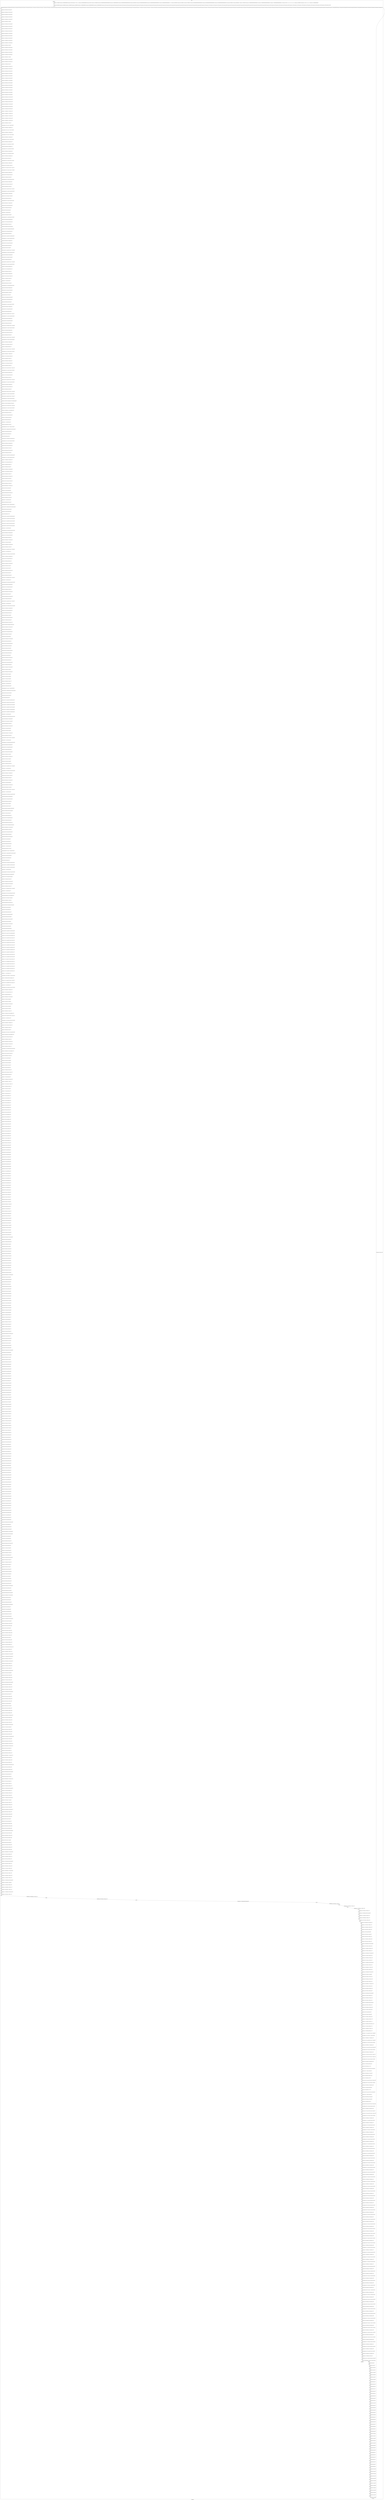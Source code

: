 digraph G {
label="Btor2XCFA";
subgraph cluster_0 {
label="main";
main_init[];
l1[];
l3[];
l4[];
l5[];
l6[];
l7[];
l8[];
l9[];
l10[];
l11[];
l12[];
l13[];
l14[];
l15[];
l16[];
l17[];
l18[];
l19[];
l20[];
l21[];
l22[];
l23[];
l24[];
l25[];
l26[];
l27[];
l28[];
l29[];
l30[];
l31[];
l32[];
l33[];
l34[];
l35[];
l36[];
l37[];
l38[];
l39[];
l40[];
l41[];
l42[];
l43[];
l44[];
l45[];
l46[];
l47[];
l48[];
l49[];
l50[];
l51[];
l52[];
l53[];
l54[];
l55[];
l56[];
l57[];
l58[];
l59[];
l60[];
l61[];
l62[];
l63[];
l64[];
l65[];
l66[];
l67[];
l68[];
l69[];
l70[];
l71[];
l72[];
l73[];
l74[];
l75[];
l76[];
l77[];
l78[];
l79[];
l80[];
l81[];
l82[];
l83[];
l84[];
l85[];
l86[];
l87[];
l88[];
l89[];
l90[];
l91[];
l92[];
l93[];
l94[];
l95[];
l96[];
l97[];
l98[];
l99[];
l100[];
l101[];
l102[];
l103[];
l104[];
l105[];
l106[];
l107[];
l108[];
l109[];
l110[];
l111[];
l112[];
l113[];
l114[];
l115[];
l116[];
l117[];
l118[];
l119[];
l120[];
l121[];
l122[];
l123[];
l124[];
l125[];
l126[];
l127[];
l128[];
l129[];
l130[];
l131[];
l132[];
l133[];
l134[];
l135[];
l136[];
l137[];
l138[];
l139[];
l140[];
l141[];
l142[];
l143[];
l144[];
l145[];
l146[];
l147[];
l148[];
l149[];
l150[];
l151[];
l152[];
l153[];
l154[];
l155[];
l156[];
l157[];
l158[];
l159[];
l160[];
l161[];
l162[];
l163[];
l164[];
l165[];
l166[];
l167[];
l168[];
l169[];
l170[];
l171[];
l172[];
l173[];
l174[];
l175[];
l176[];
l177[];
l178[];
l179[];
l180[];
l181[];
l182[];
l183[];
l184[];
l185[];
l186[];
l187[];
l188[];
l189[];
l190[];
l191[];
l192[];
l193[];
l194[];
l195[];
l196[];
l197[];
l198[];
l199[];
l200[];
l201[];
l202[];
l203[];
l204[];
l205[];
l206[];
l207[];
l208[];
l209[];
l210[];
l211[];
l212[];
l213[];
l214[];
l215[];
l216[];
l217[];
l218[];
l219[];
l220[];
l221[];
l222[];
l223[];
l224[];
l225[];
l226[];
l227[];
l228[];
l229[];
l230[];
l231[];
l232[];
l233[];
l234[];
l235[];
l236[];
l237[];
l238[];
l239[];
l240[];
l241[];
l242[];
l243[];
l244[];
l245[];
l246[];
l247[];
l248[];
l249[];
l250[];
l251[];
l252[];
l253[];
l254[];
l255[];
l256[];
l257[];
l258[];
l259[];
l260[];
l261[];
l262[];
l263[];
l264[];
l265[];
l266[];
l267[];
l268[];
l269[];
l270[];
l271[];
l272[];
l273[];
l274[];
l275[];
l276[];
l277[];
l278[];
l279[];
l280[];
l281[];
l282[];
l283[];
l284[];
l285[];
l286[];
l287[];
l288[];
l289[];
l290[];
l291[];
l292[];
l293[];
l294[];
l295[];
l296[];
l297[];
l298[];
l299[];
l300[];
l301[];
l302[];
l303[];
l304[];
l305[];
l306[];
l307[];
l308[];
l309[];
l310[];
l311[];
l312[];
l313[];
l314[];
l315[];
l316[];
l317[];
l318[];
l319[];
l320[];
l321[];
l322[];
l323[];
l324[];
l325[];
l326[];
l327[];
l328[];
l329[];
l330[];
l331[];
l332[];
l333[];
l334[];
l335[];
l336[];
l337[];
l338[];
l339[];
l340[];
l341[];
l342[];
l343[];
l344[];
l345[];
l346[];
l347[];
l348[];
l349[];
l350[];
l351[];
l352[];
l353[];
l354[];
l355[];
l356[];
l357[];
l358[];
l359[];
l360[];
l361[];
l362[];
l363[];
l364[];
l365[];
l366[];
l367[];
l368[];
l369[];
l370[];
l371[];
l372[];
l373[];
l374[];
l375[];
l376[];
l377[];
l378[];
l379[];
l380[];
l381[];
l382[];
l383[];
l384[];
l385[];
l386[];
l387[];
l388[];
l389[];
l390[];
l391[];
l392[];
l393[];
l394[];
l395[];
l396[];
l397[];
l398[];
l399[];
l400[];
l401[];
l402[];
l403[];
l404[];
l405[];
l406[];
l407[];
l408[];
l409[];
l410[];
l411[];
l412[];
l413[];
l414[];
l415[];
l416[];
l417[];
l418[];
l419[];
l420[];
l421[];
l422[];
l423[];
l424[];
l425[];
l426[];
l427[];
l428[];
l429[];
l430[];
l431[];
l432[];
l433[];
l434[];
l435[];
l436[];
l437[];
l438[];
l439[];
l440[];
l441[];
l442[];
l443[];
l444[];
l445[];
l446[];
l447[];
l448[];
l449[];
l450[];
l451[];
l452[];
l453[];
l454[];
l455[];
l456[];
l457[];
l458[];
l459[];
l460[];
l461[];
l462[];
l463[];
l464[];
l465[];
l466[];
l467[];
l468[];
l469[];
l470[];
l471[];
l472[];
l473[];
l474[];
l475[];
l476[];
l477[];
l478[];
l479[];
l480[];
l481[];
l482[];
l483[];
l484[];
l485[];
l486[];
l487[];
l488[];
l489[];
l490[];
l491[];
l492[];
l493[];
l494[];
l495[];
l496[];
l497[];
l498[];
l499[];
l500[];
l501[];
l502[];
l503[];
l504[];
l505[];
l506[];
l507[];
l508[];
l509[];
l510[];
l511[];
l512[];
l513[];
l514[];
l515[];
l516[];
l517[];
l518[];
l519[];
l520[];
l521[];
l522[];
l523[];
l524[];
l525[];
l526[];
l527[];
l528[];
l529[];
l530[];
l531[];
l532[];
l533[];
l534[];
l535[];
l536[];
l537[];
l538[];
l539[];
l540[];
l541[];
l542[];
l543[];
l544[];
l545[];
l546[];
l547[];
l548[];
l549[];
l550[];
l551[];
l552[];
l553[];
l554[];
l555[];
l556[];
l557[];
l558[];
l559[];
l560[];
l561[];
l562[];
l563[];
l564[];
l565[];
l566[];
l567[];
l568[];
l569[];
l570[];
l571[];
l572[];
l573[];
l574[];
l575[];
l576[];
l577[];
l578[];
l579[];
l580[];
l581[];
l582[];
l583[];
l584[];
l585[];
l586[];
l587[];
l588[];
l589[];
l590[];
l591[];
l592[];
l593[];
l594[];
l595[];
l596[];
l597[];
l598[];
l599[];
l600[];
l601[];
l602[];
l603[];
l604[];
l605[];
l606[];
l607[];
l608[];
l609[];
l610[];
l611[];
l612[];
l613[];
l614[];
l615[];
l616[];
l617[];
l618[];
l619[];
l620[];
l621[];
l622[];
l623[];
l624[];
l625[];
l626[];
l627[];
l628[];
l629[];
l630[];
l631[];
l632[];
l633[];
l634[];
l635[];
l636[];
l637[];
l638[];
l639[];
l640[];
l641[];
l642[];
l643[];
l644[];
l645[];
l646[];
l647[];
l648[];
l649[];
l650[];
l651[];
l652[];
l653[];
l654[];
l655[];
l656[];
l657[];
l658[];
l659[];
l660[];
l661[];
l662[];
l663[];
l664[];
l665[];
l666[];
l667[];
l668[];
l669[];
l670[];
l671[];
l672[];
l673[];
l674[];
l675[];
l676[];
l677[];
l678[];
l679[];
l680[];
l681[];
l682[];
l683[];
l684[];
l685[];
l686[];
l687[];
l688[];
l689[];
l690[];
l691[];
l692[];
l693[];
l694[];
l695[];
l696[];
l697[];
l698[];
l699[];
l700[];
l701[];
l702[];
l703[];
l704[];
l705[];
l706[];
l707[];
l708[];
l709[];
l710[];
l711[];
l712[];
l713[];
l714[];
l715[];
l716[];
l717[];
l718[];
l719[];
l720[];
l721[];
l722[];
l723[];
l724[];
l725[];
l726[];
l727[];
l728[];
l729[];
l730[];
l731[];
l732[];
l733[];
l734[];
l735[];
l736[];
l737[];
l738[];
l739[];
l740[];
l741[];
l742[];
l743[];
l744[];
l745[];
l746[];
l747[];
l748[];
l749[];
l750[];
l751[];
l752[];
l753[];
l754[];
l755[];
l756[];
l757[];
l758[];
l759[];
l760[];
l761[];
l762[];
l763[];
l764[];
l765[];
l766[];
l767[];
l768[];
l769[];
l770[];
l771[];
l772[];
l773[];
l774[];
l775[];
l776[];
l777[];
l778[];
l779[];
l780[];
l781[];
l782[];
l783[];
l784[];
l785[];
l786[];
l787[];
l788[];
l789[];
l790[];
l791[];
l792[];
l793[];
l794[];
l795[];
l796[];
l797[];
l798[];
l799[];
l800[];
l801[];
l802[];
l803[];
l804[];
l805[];
l806[];
l807[];
l808[];
l809[];
l810[];
l811[];
l812[];
l813[];
l814[];
l815[];
l816[];
l817[];
l818[];
l819[];
l820[];
l821[];
l822[];
l823[];
l824[];
l825[];
l826[];
l827[];
l828[];
l829[];
l830[];
l831[];
l832[];
l833[];
l834[];
l835[];
l836[];
l837[];
l838[];
l839[];
l840[];
l841[];
l842[];
l843[];
l844[];
l845[];
l846[];
l847[];
l848[];
l849[];
l850[];
l851[];
l852[];
l853[];
l854[];
l855[];
l856[];
l857[];
l858[];
l859[];
l860[];
l861[];
l862[];
l863[];
l864[];
l865[];
l866[];
l867[];
l868[];
l869[];
l870[];
l871[];
l872[];
l873[];
l874[];
l875[];
l876[];
l877[];
l878[];
l879[];
l880[];
l881[];
l882[];
l883[];
l884[];
l885[];
l886[];
l887[];
l888[];
l889[];
l890[];
l891[];
l892[];
l893[];
l894[];
l895[];
l896[];
l897[];
l898[];
l899[];
l900[];
l901[];
l902[];
l903[];
l904[];
l905[];
l906[];
l907[];
l908[];
l909[];
l910[];
l911[];
l912[];
l913[];
l914[];
l915[];
l916[];
l917[];
l918[];
l919[];
l920[];
l921[];
l922[];
l923[];
l924[];
l925[];
l926[];
l927[];
l928[];
l929[];
l930[];
l931[];
l932[];
l933[];
l934[];
l935[];
l936[];
l937[];
l938[];
l939[];
l940[];
l941[];
l942[];
l943[];
l944[];
l945[];
l946[];
l947[];
l948[];
l949[];
l950[];
l951[];
l952[];
l953[];
l954[];
l955[];
l956[];
l957[];
l958[];
l959[];
l960[];
l961[];
l962[];
l963[];
l964[];
l965[];
l966[];
l967[];
l968[];
l969[];
l970[];
l971[];
l972[];
l973[];
l974[];
l975[];
l976[];
l977[];
l978[];
l979[];
l980[];
l981[];
l982[];
l983[];
l984[];
l985[];
l986[];
l987[];
l988[];
l989[];
l990[];
l991[];
l992[];
l993[];
l994[];
l995[];
l996[];
l997[];
l998[];
l999[];
l1000[];
l1001[];
l1002[];
main_error[];
l1003[];
l1004[];
l1005[];
l1006[];
l1007[];
l1008[];
l1009[];
l1010[];
l1011[];
l1012[];
l1013[];
l1014[];
l1015[];
l1016[];
l1017[];
l1018[];
l1019[];
l1020[];
l1021[];
l1022[];
l1023[];
l1024[];
l1025[];
l1026[];
l1027[];
l1028[];
l1029[];
l1030[];
l1031[];
l1032[];
l1033[];
l1034[];
l1035[];
l1036[];
l1037[];
l1038[];
l1039[];
l1040[];
l1041[];
l1042[];
l1043[];
l1044[];
l1045[];
l1046[];
l1047[];
l1048[];
l1049[];
l1050[];
l1051[];
l1052[];
l1053[];
l1054[];
l1055[];
l1056[];
l1057[];
l1058[];
l1059[];
l1060[];
l1061[];
main_init -> l1 [label="[(assign const_7 #b00000000),(assign const_16 #b0000000000000000),(assign const_23 #b0),(assign const_177 #b11111111),(assign const_186 #b0000000000000000),(assign const_309 #b1),(assign const_312 #b00000000),(assign const_340 #b00000000000000000000000000000000),(assign const_341 #b0000000000000000),(assign const_343 #b00000000000000000000000000010000),(assign const_355 #b00010010),(assign const_450 #b000000000000000000000000),(assign const_452 #b00000000000000000000000000000001),(assign const_454 #b00000000000000000000000011111111),(assign const_468 #b00000100),(assign const_491 #b00000011),(assign const_579 #b00000110),(assign const_594 #b00000000000000000000000000000100),(assign const_620 #b00000000000000000000000000000010),(assign const_676 #b00000000000000000000000000010001),(assign const_697 #b00000101),(assign const_698 #b00000111),(assign const_720 #b00001000),(assign const_724 #b00000000000000000000000000000101),(assign const_740 #b00000000000000000000000000000011),(assign const_747 #b00000000000000000000000000011110),(assign const_756 #b11111111111111111111111111111111),(assign const_1183 #b00001010),(assign const_1211 #b1111111111111111),(assign const_1212 #b0000000000000001)] "];
l3 -> l4 [label="[(havoc input_195),(havoc input_197),(havoc input_199),(havoc input_201),(havoc input_203),(havoc input_205),(havoc input_207),(havoc input_209),(havoc input_211),(havoc input_213),(havoc input_215),(havoc input_217),(havoc input_219),(havoc input_221),(havoc input_223),(havoc input_225),(havoc input_227),(havoc input_229),(havoc input_231),(havoc input_233),(havoc input_235),(havoc input_237),(havoc input_239),(havoc input_241),(havoc input_243),(havoc input_245),(havoc input_247),(havoc input_249),(havoc input_251),(havoc input_253),(havoc input_255),(havoc input_257),(havoc input_259),(havoc input_261),(havoc input_263),(havoc input_265),(havoc input_267),(havoc input_269),(havoc input_271),(havoc input_273),(havoc input_275),(havoc input_277),(havoc input_279),(havoc input_281),(havoc input_283),(havoc input_285),(havoc input_287),(havoc input_289),(havoc input_291),(havoc input_293),(havoc input_295),(havoc input_297),(havoc input_299),(havoc input_301),(havoc input_303),(havoc input_305),(havoc input_307),(havoc input_311),(havoc input_316),(havoc input_322),(havoc input_327),(havoc input_333),(havoc input_338),(havoc input_349),(havoc input_354),(havoc input_361),(havoc input_368),(havoc input_374),(havoc input_378),(havoc input_385),(havoc input_390),(havoc input_395),(havoc input_401),(havoc input_407),(havoc input_413),(havoc input_419),(havoc input_423),(havoc input_429),(havoc input_435),(havoc input_448),(havoc input_465),(havoc input_474),(havoc input_479),(havoc input_484),(havoc input_509),(havoc input_520),(havoc input_533),(havoc input_544),(havoc input_548),(havoc input_555),(havoc input_561),(havoc input_565),(havoc input_571),(havoc input_599),(havoc input_611),(havoc input_625),(havoc input_636),(havoc input_645),(havoc input_652),(havoc input_672),(havoc input_683),(havoc input_691),(havoc input_729),(havoc input_745),(havoc input_752),(havoc input_761),(havoc input_770)] "];
l4 -> l5 [label="[(assign binary_128 (bvand state_24 (bvnot state_26)))] "];
l5 -> l6 [label="[(assign binary_129 (bvand binary_128 (bvnot state_28)))] "];
l6 -> l7 [label="[(assign binary_130 (bvand binary_129 (bvnot state_30)))] "];
l7 -> l8 [label="[(assign binary_131 (bvand binary_130 (bvnot state_32)))] "];
l8 -> l9 [label="[(assign binary_132 (bvand binary_131 (bvnot state_34)))] "];
l9 -> l10 [label="[(assign binary_133 (bvand binary_132 state_36))] "];
l10 -> l11 [label="[(assign binary_134 (bvand binary_133 (bvnot state_38)))] "];
l11 -> l12 [label="[(assign binary_135 (bvand binary_134 (bvnot state_40)))] "];
l12 -> l13 [label="[(assign binary_136 (bvand binary_135 (bvnot state_42)))] "];
l13 -> l14 [label="[(assign binary_137 (bvand binary_136 (bvnot state_44)))] "];
l14 -> l15 [label="[(assign binary_138 (bvand binary_137 (bvnot state_46)))] "];
l15 -> l16 [label="[(assign binary_139 (bvand binary_138 (bvnot state_48)))] "];
l16 -> l17 [label="[(assign binary_140 (bvand binary_139 (bvnot state_50)))] "];
l17 -> l18 [label="[(assign binary_141 (bvand binary_140 (bvnot state_52)))] "];
l18 -> l19 [label="[(assign binary_142 (bvand binary_141 (bvnot state_54)))] "];
l19 -> l20 [label="[(assign binary_143 (bvand binary_142 state_56))] "];
l20 -> l21 [label="[(assign binary_144 (bvand binary_143 (bvnot state_58)))] "];
l21 -> l22 [label="[(assign binary_145 (bvand binary_144 (bvnot state_60)))] "];
l22 -> l23 [label="[(assign binary_146 (bvand binary_145 (bvnot state_62)))] "];
l23 -> l24 [label="[(assign binary_147 (bvand binary_146 (bvnot state_64)))] "];
l24 -> l25 [label="[(assign binary_148 (bvand binary_147 state_66))] "];
l25 -> l26 [label="[(assign binary_149 (bvand binary_148 (bvnot state_68)))] "];
l26 -> l27 [label="[(assign binary_150 (bvand binary_149 (bvnot state_70)))] "];
l27 -> l28 [label="[(assign binary_151 (bvand binary_150 state_72))] "];
l28 -> l29 [label="[(assign binary_152 (bvand binary_151 (bvnot state_74)))] "];
l29 -> l30 [label="[(assign binary_153 (bvand binary_152 (bvnot state_76)))] "];
l30 -> l31 [label="[(assign binary_154 (bvand binary_153 (bvnot state_78)))] "];
l31 -> l32 [label="[(assign binary_155 (bvand binary_154 (bvnot state_80)))] "];
l32 -> l33 [label="[(assign binary_156 (bvand binary_155 (bvnot state_82)))] "];
l33 -> l34 [label="[(assign binary_157 (bvand binary_156 (bvnot state_84)))] "];
l34 -> l35 [label="[(assign binary_158 (bvand binary_157 (bvnot state_86)))] "];
l35 -> l36 [label="[(assign binary_159 (bvand binary_158 (bvnot state_88)))] "];
l36 -> l37 [label="[(assign binary_160 (bvand binary_159 (bvnot state_90)))] "];
l37 -> l38 [label="[(assign binary_161 (bvand binary_160 (bvnot state_92)))] "];
l38 -> l39 [label="[(assign binary_162 (bvand binary_161 (bvnot state_94)))] "];
l39 -> l40 [label="[(assign binary_163 (bvand binary_162 (bvnot state_96)))] "];
l40 -> l41 [label="[(assign binary_164 (bvand binary_163 (bvnot state_98)))] "];
l41 -> l42 [label="[(assign binary_165 (bvand binary_164 (bvnot state_100)))] "];
l42 -> l43 [label="[(assign binary_166 (bvand binary_165 (bvnot state_102)))] "];
l43 -> l44 [label="[(assign binary_167 (bvand binary_166 (bvnot state_104)))] "];
l44 -> l45 [label="[(assign binary_168 (bvand binary_167 (bvnot state_106)))] "];
l45 -> l46 [label="[(assign binary_169 (bvand binary_168 (bvnot state_108)))] "];
l46 -> l47 [label="[(assign binary_170 (bvand binary_169 (bvnot state_110)))] "];
l47 -> l48 [label="[(assign binary_171 (bvand binary_170 (bvnot state_112)))] "];
l48 -> l49 [label="[(assign binary_172 (bvand binary_171 (bvnot state_114)))] "];
l49 -> l50 [label="[(assign binary_173 (bvand binary_172 (bvnot state_116)))] "];
l50 -> l51 [label="[(assign binary_174 (bvand binary_173 (bvnot state_118)))] "];
l51 -> l52 [label="[(assign binary_175 (bvand binary_174 (bvnot state_120)))] "];
l52 -> l53 [label="[(assign binary_176 (bvand binary_175 state_122))] "];
l53 -> l54 [label="[(assign comparison_178 (ite (= const_177 state_8) #b1 #b0))] "];
l54 -> l55 [label="[(assign binary_179 (bvand binary_176 comparison_178))] "];
l55 -> l56 [label="[(assign comparison_180 (ite (= const_177 state_10) #b1 #b0))] "];
l56 -> l57 [label="[(assign binary_181 (bvand binary_179 comparison_180))] "];
l57 -> l58 [label="[(assign comparison_182 (ite (= const_177 state_12) #b1 #b0))] "];
l58 -> l59 [label="[(assign binary_183 (bvand binary_181 comparison_182))] "];
l59 -> l60 [label="[(assign comparison_184 (ite (= const_177 state_14) #b1 #b0))] "];
l60 -> l61 [label="[(assign binary_185 (bvand binary_183 comparison_184))] "];
l61 -> l62 [label="[(assign comparison_187 (ite (= const_186 state_17) #b1 #b0))] "];
l62 -> l63 [label="[(assign binary_188 (bvand binary_185 comparison_187))] "];
l63 -> l64 [label="[(assign comparison_189 (ite (= const_186 state_19) #b1 #b0))] "];
l64 -> l65 [label="[(assign binary_190 (bvand binary_188 comparison_189))] "];
l65 -> l66 [label="[(assign comparison_191 (ite (= const_186 state_21) #b1 #b0))] "];
l66 -> l67 [label="[(assign binary_192 (bvand binary_190 comparison_191))] "];
l67 -> l68 [label="[(assign binary_193 (bvand state_126 binary_192))] "];
l68 -> l69 [label="[(assign comparison_313 (ite (= const_312 input_197) #b1 #b0))] "];
l69 -> l70 [label="[(assign binary_314 (bvand input_211 comparison_313))] "];
l70 -> l71 [label="[(assign binary_315 (bvor (bvnot input_311) binary_314))] "];
l71 -> l72 [label="[(assign ternary_317 (ite (= input_311 #b1) const_177 input_197))] "];
l72 -> l73 [label="[(assign comparison_318 (ite (= const_312 ternary_317) #b1 #b0))] "];
l73 -> l74 [label="[(assign binary_319 (bvand input_215 comparison_318))] "];
l74 -> l75 [label="[(assign binary_320 (bvor (bvnot input_316) binary_319))] "];
l75 -> l76 [label="[(assign binary_321 (bvand binary_315 binary_320))] "];
l76 -> l77 [label="[(assign comparison_323 (ite (= const_312 input_195) #b1 #b0))] "];
l77 -> l78 [label="[(assign binary_324 (bvand input_223 comparison_323))] "];
l78 -> l79 [label="[(assign binary_325 (bvor (bvnot input_322) binary_324))] "];
l79 -> l80 [label="[(assign binary_326 (bvand binary_321 binary_325))] "];
l80 -> l81 [label="[(assign ternary_328 (ite (= input_322 #b1) const_177 input_195))] "];
l81 -> l82 [label="[(assign comparison_329 (ite (= const_312 ternary_328) #b1 #b0))] "];
l82 -> l83 [label="[(assign binary_330 (bvand input_227 comparison_329))] "];
l83 -> l84 [label="[(assign binary_331 (bvor (bvnot input_327) binary_330))] "];
l84 -> l85 [label="[(assign binary_332 (bvand binary_326 binary_331))] "];
l85 -> l86 [label="[(assign comparison_334 (ite (= const_312 input_199) #b1 #b0))] "];
l86 -> l87 [label="[(assign binary_335 (bvand input_247 comparison_334))] "];
l87 -> l88 [label="[(assign binary_336 (bvor (bvnot input_333) binary_335))] "];
l88 -> l89 [label="[(assign binary_337 (bvand binary_332 binary_336))] "];
l89 -> l90 [label="[(assign binary_339 (bvor input_239 input_333))] "];
l90 -> l91 [label="[(assign binary_342 (++ input_203 const_341))] "];
l91 -> l92 [label="[(assign binary_344 (bvashr binary_342 const_343))] "];
l92 -> l93 [label="[(assign comparison_345 (ite (= const_340 binary_344) #b1 #b0))] "];
l93 -> l94 [label="[(assign binary_346 (bvand binary_339 comparison_345))] "];
l94 -> l95 [label="[(assign binary_347 (bvor (bvnot input_338) binary_346))] "];
l95 -> l96 [label="[(assign binary_348 (bvand binary_337 binary_347))] "];
l96 -> l97 [label="[(assign binary_350 (bvand binary_339 (bvnot input_338)))] "];
l97 -> l98 [label="[(assign binary_351 (bvand (bvnot comparison_345) binary_350))] "];
l98 -> l99 [label="[(assign binary_352 (bvor (bvnot input_349) binary_351))] "];
l99 -> l100 [label="[(assign binary_353 (bvand binary_348 binary_352))] "];
l100 -> l101 [label="[(assign ternary_356 (ite (= input_349 #b1) const_355 input_199))] "];
l101 -> l102 [label="[(assign comparison_357 (ite (= const_312 ternary_356) #b1 #b0))] "];
l102 -> l103 [label="[(assign binary_358 (bvand input_243 comparison_357))] "];
l103 -> l104 [label="[(assign binary_359 (bvor (bvnot input_354) binary_358))] "];
l104 -> l105 [label="[(assign binary_360 (bvand binary_353 binary_359))] "];
l105 -> l106 [label="[(assign binary_362 (bvor input_237 input_349))] "];
l106 -> l107 [label="[(assign ternary_363 (ite (= input_354 #b1) const_177 ternary_356))] "];
l107 -> l108 [label="[(assign comparison_364 (ite (= const_312 ternary_363) #b1 #b0))] "];
l108 -> l109 [label="[(assign binary_365 (bvand binary_362 comparison_364))] "];
l109 -> l110 [label="[(assign binary_366 (bvor (bvnot input_361) binary_365))] "];
l110 -> l111 [label="[(assign binary_367 (bvand binary_360 binary_366))] "];
l111 -> l112 [label="[(assign ternary_369 (ite (= input_361 #b1) const_177 ternary_363))] "];
l112 -> l113 [label="[(assign comparison_370 (ite (= const_312 ternary_369) #b1 #b0))] "];
l113 -> l114 [label="[(assign binary_371 (bvand input_235 comparison_370))] "];
l114 -> l115 [label="[(assign binary_372 (bvor (bvnot input_368) binary_371))] "];
l115 -> l116 [label="[(assign binary_373 (bvand binary_367 binary_372))] "];
l116 -> l117 [label="[(assign binary_375 (bvand input_249 comparison_345))] "];
l117 -> l118 [label="[(assign binary_376 (bvor (bvnot input_374) binary_375))] "];
l118 -> l119 [label="[(assign binary_377 (bvand binary_373 binary_376))] "];
l119 -> l120 [label="[(assign binary_379 (++ input_205 const_341))] "];
l120 -> l121 [label="[(assign binary_380 (bvashr binary_379 const_343))] "];
l121 -> l122 [label="[(assign comparison_381 (ite (= const_340 binary_380) #b1 #b0))] "];
l122 -> l123 [label="[(assign binary_382 (bvand input_259 comparison_381))] "];
l123 -> l124 [label="[(assign binary_383 (bvor (bvnot input_378) binary_382))] "];
l124 -> l125 [label="[(assign binary_384 (bvand binary_377 binary_383))] "];
l125 -> l126 [label="[(assign binary_386 (bvor input_275 input_378))] "];
l126 -> l127 [label="[(assign binary_387 (bvand comparison_345 binary_386))] "];
l127 -> l128 [label="[(assign binary_388 (bvor (bvnot input_385) binary_387))] "];
l128 -> l129 [label="[(assign binary_389 (bvand binary_384 binary_388))] "];
l129 -> l130 [label="[(assign comparison_391 (ite (= const_312 input_201) #b1 #b0))] "];
l130 -> l131 [label="[(assign binary_392 (bvand input_287 comparison_391))] "];
l131 -> l132 [label="[(assign binary_393 (bvor (bvnot input_390) binary_392))] "];
l132 -> l133 [label="[(assign binary_394 (bvand binary_389 binary_393))] "];
l133 -> l134 [label="[(assign ternary_396 (ite (= input_390 #b1) const_177 input_201))] "];
l134 -> l135 [label="[(assign comparison_397 (ite (= const_312 ternary_396) #b1 #b0))] "];
l135 -> l136 [label="[(assign binary_398 (bvand input_265 comparison_397))] "];
l136 -> l137 [label="[(assign binary_399 (bvor (bvnot input_395) binary_398))] "];
l137 -> l138 [label="[(assign binary_400 (bvand binary_394 binary_399))] "];
l138 -> l139 [label="[(assign ternary_402 (ite (= input_395 #b1) const_177 ternary_396))] "];
l139 -> l140 [label="[(assign comparison_403 (ite (= const_312 ternary_402) #b1 #b0))] "];
l140 -> l141 [label="[(assign binary_404 (bvand input_303 comparison_403))] "];
l141 -> l142 [label="[(assign binary_405 (bvor (bvnot input_401) binary_404))] "];
l142 -> l143 [label="[(assign binary_406 (bvand binary_400 binary_405))] "];
l143 -> l144 [label="[(assign ternary_408 (ite (= input_401 #b1) const_177 ternary_402))] "];
l144 -> l145 [label="[(assign comparison_409 (ite (= const_312 ternary_408) #b1 #b0))] "];
l145 -> l146 [label="[(assign binary_410 (bvand input_273 comparison_409))] "];
l146 -> l147 [label="[(assign binary_411 (bvor (bvnot input_407) binary_410))] "];
l147 -> l148 [label="[(assign binary_412 (bvand binary_406 binary_411))] "];
l148 -> l149 [label="[(assign ternary_414 (ite (= input_407 #b1) const_177 ternary_408))] "];
l149 -> l150 [label="[(assign comparison_415 (ite (= const_312 ternary_414) #b1 #b0))] "];
l150 -> l151 [label="[(assign binary_416 (bvand input_277 comparison_415))] "];
l151 -> l152 [label="[(assign binary_417 (bvor (bvnot input_413) binary_416))] "];
l152 -> l153 [label="[(assign binary_418 (bvand binary_412 binary_417))] "];
l153 -> l154 [label="[(assign binary_420 (bvand input_291 comparison_415))] "];
l154 -> l155 [label="[(assign binary_421 (bvor (bvnot input_419) binary_420))] "];
l155 -> l156 [label="[(assign binary_422 (bvand binary_418 binary_421))] "];
l156 -> l157 [label="[(assign ternary_424 (ite (= input_419 #b1) const_177 ternary_414))] "];
l157 -> l158 [label="[(assign comparison_425 (ite (= const_312 ternary_424) #b1 #b0))] "];
l158 -> l159 [label="[(assign binary_426 (bvand input_295 comparison_425))] "];
l159 -> l160 [label="[(assign binary_427 (bvor (bvnot input_423) binary_426))] "];
l160 -> l161 [label="[(assign binary_428 (bvand binary_422 binary_427))] "];
l161 -> l162 [label="[(assign ternary_430 (ite (= input_423 #b1) const_177 ternary_424))] "];
l162 -> l163 [label="[(assign comparison_431 (ite (= const_312 ternary_430) #b1 #b0))] "];
l163 -> l164 [label="[(assign binary_432 (bvand input_301 comparison_431))] "];
l164 -> l165 [label="[(assign binary_433 (bvor (bvnot input_429) binary_432))] "];
l165 -> l166 [label="[(assign binary_434 (bvand binary_428 binary_433))] "];
l166 -> l167 [label="[(assign ternary_436 (ite (= input_327 #b1) const_177 ternary_328))] "];
l167 -> l168 [label="[(assign comparison_437 (ite (= const_312 ternary_436) #b1 #b0))] "];
l168 -> l169 [label="[(assign ternary_438 (ite (= input_316 #b1) const_177 ternary_317))] "];
l169 -> l170 [label="[(assign comparison_439 (ite (= const_312 ternary_438) #b1 #b0))] "];
l170 -> l171 [label="[(assign binary_440 (bvand (bvnot comparison_437) (bvnot comparison_439)))] "];
l171 -> l172 [label="[(assign binary_441 (bvand (bvnot comparison_370) binary_440))] "];
l172 -> l173 [label="[(assign ternary_442 (ite (= input_429 #b1) const_177 ternary_430))] "];
l173 -> l174 [label="[(assign comparison_443 (ite (= const_312 ternary_442) #b1 #b0))] "];
l174 -> l175 [label="[(assign binary_444 (bvand binary_441 (bvnot comparison_443)))] "];
l175 -> l176 [label="[(assign binary_445 (bvand input_307 binary_444))] "];
l176 -> l177 [label="[(assign binary_446 (bvor (bvnot input_435) binary_445))] "];
l177 -> l178 [label="[(assign binary_447 (bvand binary_434 binary_446))] "];
l178 -> l179 [label="[(assign binary_449 (bvand input_209 input_281))] "];
l179 -> l180 [label="[(assign binary_451 (++ const_450 ternary_442))] "];
l180 -> l181 [label="[(assign binary_453 (bvsub binary_451 const_452))] "];
l181 -> l182 [label="[(assign comparison_455 (ite (= const_177 ternary_442) #b1 #b0))] "];
l182 -> l183 [label="[(assign ternary_456 (ite (= comparison_455 #b1) const_452 const_340))] "];
l183 -> l184 [label="[(assign binary_457 (bvmul const_454 ternary_456))] "];
l184 -> l185 [label="[(assign binary_458 (bvor binary_453 binary_457))] "];
l185 -> l186 [label="[(assign slice_459 (extract binary_458 0 8))] "];
l186 -> l187 [label="[(assign ternary_460 (ite (= input_435 #b1) slice_459 ternary_442))] "];
l187 -> l188 [label="[(assign comparison_461 (ite (= const_312 ternary_460) #b1 #b0))] "];
l188 -> l189 [label="[(assign binary_462 (bvand binary_449 comparison_461))] "];
l189 -> l190 [label="[(assign binary_463 (bvor (bvnot input_448) binary_462))] "];
l190 -> l191 [label="[(assign binary_464 (bvand binary_447 binary_463))] "];
l191 -> l192 [label="[(assign binary_466 (bvand input_209 (bvnot input_448)))] "];
l192 -> l193 [label="[(assign binary_467 (bvand input_261 binary_466))] "];
l193 -> l194 [label="[(assign ternary_469 (ite (= input_448 #b1) const_468 ternary_460))] "];
l194 -> l195 [label="[(assign comparison_470 (ite (= const_312 ternary_469) #b1 #b0))] "];
l195 -> l196 [label="[(assign binary_471 (bvand binary_467 comparison_470))] "];
l196 -> l197 [label="[(assign binary_472 (bvor (bvnot input_465) binary_471))] "];
l197 -> l198 [label="[(assign binary_473 (bvand binary_464 binary_472))] "];
l198 -> l199 [label="[(assign binary_475 (bvand input_213 input_279))] "];
l199 -> l200 [label="[(assign binary_476 (bvand binary_475 comparison_345))] "];
l200 -> l201 [label="[(assign binary_477 (bvor (bvnot input_474) binary_476))] "];
l201 -> l202 [label="[(assign binary_478 (bvand binary_473 binary_477))] "];
l202 -> l203 [label="[(assign binary_480 (bvand input_213 (bvnot input_474)))] "];
l203 -> l204 [label="[(assign binary_481 (bvand input_297 binary_480))] "];
l204 -> l205 [label="[(assign binary_482 (bvor (bvnot input_479) binary_481))] "];
l205 -> l206 [label="[(assign binary_483 (bvand binary_478 binary_482))] "];
l206 -> l207 [label="[(assign binary_485 (bvand input_211 (bvnot input_311)))] "];
l207 -> l208 [label="[(assign binary_486 (bvor binary_485 input_448))] "];
l208 -> l209 [label="[(assign binary_487 (bvor binary_486 input_465))] "];
l209 -> l210 [label="[(assign binary_488 (bvand input_303 (bvnot input_401)))] "];
l210 -> l211 [label="[(assign binary_489 (bvor binary_488 input_465))] "];
l211 -> l212 [label="[(assign binary_490 (bvand binary_487 binary_489))] "];
l212 -> l213 [label="[(assign binary_492 (++ const_450 ternary_438))] "];
l213 -> l214 [label="[(assign binary_493 (bvsub binary_492 const_452))] "];
l214 -> l215 [label="[(assign comparison_494 (ite (= const_177 ternary_438) #b1 #b0))] "];
l215 -> l216 [label="[(assign ternary_495 (ite (= comparison_494 #b1) const_452 const_340))] "];
l216 -> l217 [label="[(assign binary_496 (bvmul const_454 ternary_495))] "];
l217 -> l218 [label="[(assign binary_497 (bvor binary_493 binary_496))] "];
l218 -> l219 [label="[(assign slice_498 (extract binary_497 0 8))] "];
l219 -> l220 [label="[(assign ternary_499 (ite (= input_435 #b1) slice_498 ternary_438))] "];
l220 -> l221 [label="[(assign ternary_500 (ite (= input_448 #b1) const_491 ternary_499))] "];
l221 -> l222 [label="[(assign ternary_501 (ite (= input_465 #b1) const_491 ternary_500))] "];
l222 -> l223 [label="[(assign ternary_502 (ite (= input_474 #b1) const_491 ternary_501))] "];
l223 -> l224 [label="[(assign ternary_503 (ite (= input_479 #b1) const_491 ternary_502))] "];
l224 -> l225 [label="[(assign binary_504 (++ const_450 ternary_503))] "];
l225 -> l226 [label="[(assign comparison_505 (ite (bvule binary_504 const_452) #b1 #b0))] "];
l226 -> l227 [label="[(assign binary_506 (bvand binary_490 comparison_505))] "];
l227 -> l228 [label="[(assign binary_507 (bvor (bvnot input_484) binary_506))] "];
l228 -> l229 [label="[(assign binary_508 (bvand binary_483 binary_507))] "];
l229 -> l230 [label="[(assign binary_510 (bvand input_277 (bvnot input_413)))] "];
l230 -> l231 [label="[(assign binary_511 (bvor binary_510 input_448))] "];
l231 -> l232 [label="[(assign binary_512 (bvand binary_487 (bvnot input_484)))] "];
l232 -> l233 [label="[(assign binary_513 (bvand binary_511 binary_512))] "];
l233 -> l234 [label="[(assign ternary_514 (ite (= input_484 #b1) const_177 ternary_503))] "];
l234 -> l235 [label="[(assign binary_515 (++ const_450 ternary_514))] "];
l235 -> l236 [label="[(assign comparison_516 (ite (bvule binary_515 const_452) #b1 #b0))] "];
l236 -> l237 [label="[(assign binary_517 (bvand binary_513 comparison_516))] "];
l237 -> l238 [label="[(assign binary_518 (bvor (bvnot input_509) binary_517))] "];
l238 -> l239 [label="[(assign binary_519 (bvand binary_508 binary_518))] "];
l239 -> l240 [label="[(assign binary_521 (bvand input_215 (bvnot input_316)))] "];
l240 -> l241 [label="[(assign binary_522 (bvor binary_521 input_474))] "];
l241 -> l242 [label="[(assign binary_523 (bvor binary_522 input_479))] "];
l242 -> l243 [label="[(assign binary_524 (bvand input_295 (bvnot input_423)))] "];
l243 -> l244 [label="[(assign binary_525 (bvor binary_524 input_479))] "];
l244 -> l245 [label="[(assign binary_526 (bvand binary_523 binary_525))] "];
l245 -> l246 [label="[(assign ternary_527 (ite (= input_509 #b1) const_177 ternary_514))] "];
l246 -> l247 [label="[(assign binary_528 (++ const_450 ternary_527))] "];
l247 -> l248 [label="[(assign comparison_529 (ite (bvule binary_528 const_452) #b1 #b0))] "];
l248 -> l249 [label="[(assign binary_530 (bvand binary_526 comparison_529))] "];
l249 -> l250 [label="[(assign binary_531 (bvor (bvnot input_520) binary_530))] "];
l250 -> l251 [label="[(assign binary_532 (bvand binary_519 binary_531))] "];
l251 -> l252 [label="[(assign binary_534 (bvand input_301 (bvnot input_429)))] "];
l252 -> l253 [label="[(assign binary_535 (bvor binary_534 input_474))] "];
l253 -> l254 [label="[(assign binary_536 (bvand binary_523 (bvnot input_520)))] "];
l254 -> l255 [label="[(assign binary_537 (bvand binary_535 binary_536))] "];
l255 -> l256 [label="[(assign ternary_538 (ite (= input_520 #b1) const_177 ternary_527))] "];
l256 -> l257 [label="[(assign binary_539 (++ const_450 ternary_538))] "];
l257 -> l258 [label="[(assign comparison_540 (ite (bvule binary_539 const_452) #b1 #b0))] "];
l258 -> l259 [label="[(assign binary_541 (bvand binary_537 comparison_540))] "];
l259 -> l260 [label="[(assign binary_542 (bvor (bvnot input_533) binary_541))] "];
l260 -> l261 [label="[(assign binary_543 (bvand binary_532 binary_542))] "];
l261 -> l262 [label="[(assign binary_545 (bvand input_221 input_283))] "];
l262 -> l263 [label="[(assign binary_546 (bvor (bvnot input_544) binary_545))] "];
l263 -> l264 [label="[(assign binary_547 (bvand binary_543 binary_546))] "];
l264 -> l265 [label="[(assign binary_549 (bvand input_279 (bvnot input_474)))] "];
l265 -> l266 [label="[(assign binary_550 (bvand (bvnot comparison_345) binary_549))] "];
l266 -> l267 [label="[(assign binary_551 (bvand input_221 (bvnot input_544)))] "];
l267 -> l268 [label="[(assign binary_552 (bvand binary_550 binary_551))] "];
l268 -> l269 [label="[(assign binary_553 (bvor (bvnot input_548) binary_552))] "];
l269 -> l270 [label="[(assign binary_554 (bvand binary_547 binary_553))] "];
l270 -> l271 [label="[(assign binary_556 (bvor input_285 input_509))] "];
l271 -> l272 [label="[(assign binary_557 (bvand binary_551 (bvnot input_548)))] "];
l272 -> l273 [label="[(assign binary_558 (bvand binary_556 binary_557))] "];
l273 -> l274 [label="[(assign binary_559 (bvor (bvnot input_555) binary_558))] "];
l274 -> l275 [label="[(assign binary_560 (bvand binary_554 binary_559))] "];
l275 -> l276 [label="[(assign binary_562 (bvand input_225 input_263))] "];
l276 -> l277 [label="[(assign binary_563 (bvor (bvnot input_561) binary_562))] "];
l277 -> l278 [label="[(assign binary_564 (bvand binary_560 binary_563))] "];
l278 -> l279 [label="[(assign binary_566 (bvor input_269 input_484))] "];
l279 -> l280 [label="[(assign binary_567 (bvand input_225 (bvnot input_561)))] "];
l280 -> l281 [label="[(assign binary_568 (bvand binary_566 binary_567))] "];
l281 -> l282 [label="[(assign binary_569 (bvor (bvnot input_565) binary_568))] "];
l282 -> l283 [label="[(assign binary_570 (bvand binary_564 binary_569))] "];
l283 -> l284 [label="[(assign binary_572 (bvand input_287 (bvnot input_390)))] "];
l284 -> l285 [label="[(assign binary_573 (bvor binary_572 input_544))] "];
l285 -> l286 [label="[(assign binary_574 (bvand input_223 (bvnot input_322)))] "];
l286 -> l287 [label="[(assign binary_575 (bvor binary_574 input_544))] "];
l287 -> l288 [label="[(assign binary_576 (bvor binary_575 input_548))] "];
l288 -> l289 [label="[(assign binary_577 (bvor binary_576 input_555))] "];
l289 -> l290 [label="[(assign binary_578 (bvand binary_573 binary_577))] "];
l290 -> l291 [label="[(assign binary_580 (++ const_450 ternary_436))] "];
l291 -> l292 [label="[(assign binary_581 (bvsub binary_580 const_452))] "];
l292 -> l293 [label="[(assign comparison_582 (ite (= const_177 ternary_436) #b1 #b0))] "];
l293 -> l294 [label="[(assign ternary_583 (ite (= comparison_582 #b1) const_452 const_340))] "];
l294 -> l295 [label="[(assign binary_584 (bvmul const_454 ternary_583))] "];
l295 -> l296 [label="[(assign binary_585 (bvor binary_581 binary_584))] "];
l296 -> l297 [label="[(assign slice_586 (extract binary_585 0 8))] "];
l297 -> l298 [label="[(assign ternary_587 (ite (= input_435 #b1) slice_586 ternary_436))] "];
l298 -> l299 [label="[(assign ternary_588 (ite (= input_544 #b1) const_579 ternary_587))] "];
l299 -> l300 [label="[(assign ternary_589 (ite (= input_548 #b1) const_579 ternary_588))] "];
l300 -> l301 [label="[(assign ternary_590 (ite (= input_555 #b1) const_579 ternary_589))] "];
l301 -> l302 [label="[(assign ternary_591 (ite (= input_561 #b1) const_468 ternary_590))] "];
l302 -> l303 [label="[(assign ternary_592 (ite (= input_565 #b1) const_468 ternary_591))] "];
l303 -> l304 [label="[(assign binary_593 (++ const_450 ternary_592))] "];
l304 -> l305 [label="[(assign comparison_595 (ite (bvule binary_593 const_594) #b1 #b0))] "];
l305 -> l306 [label="[(assign binary_596 (bvand binary_578 comparison_595))] "];
l306 -> l307 [label="[(assign binary_597 (bvor (bvnot input_571) binary_596))] "];
l307 -> l308 [label="[(assign binary_598 (bvand binary_570 binary_597))] "];
l308 -> l309 [label="[(assign binary_600 (bvand input_291 (bvnot input_419)))] "];
l309 -> l310 [label="[(assign binary_601 (bvor binary_600 input_548))] "];
l310 -> l311 [label="[(assign binary_602 (bvor binary_601 input_555))] "];
l311 -> l312 [label="[(assign binary_603 (bvand binary_577 (bvnot input_571)))] "];
l312 -> l313 [label="[(assign binary_604 (bvand binary_602 binary_603))] "];
l313 -> l314 [label="[(assign ternary_605 (ite (= input_571 #b1) const_177 ternary_592))] "];
l314 -> l315 [label="[(assign binary_606 (++ const_450 ternary_605))] "];
l315 -> l316 [label="[(assign comparison_607 (ite (bvule binary_606 const_594) #b1 #b0))] "];
l316 -> l317 [label="[(assign binary_608 (bvand binary_604 comparison_607))] "];
l317 -> l318 [label="[(assign binary_609 (bvor (bvnot input_599) binary_608))] "];
l318 -> l319 [label="[(assign binary_610 (bvand binary_598 binary_609))] "];
l319 -> l320 [label="[(assign binary_612 (bvand input_265 (bvnot input_395)))] "];
l320 -> l321 [label="[(assign binary_613 (bvor binary_612 input_561))] "];
l321 -> l322 [label="[(assign binary_614 (bvand input_227 (bvnot input_327)))] "];
l322 -> l323 [label="[(assign binary_615 (bvor binary_614 input_561))] "];
l323 -> l324 [label="[(assign binary_616 (bvor binary_615 input_565))] "];
l324 -> l325 [label="[(assign binary_617 (bvand binary_613 binary_616))] "];
l325 -> l326 [label="[(assign ternary_618 (ite (= input_599 #b1) const_177 ternary_605))] "];
l326 -> l327 [label="[(assign binary_619 (++ const_450 ternary_618))] "];
l327 -> l328 [label="[(assign comparison_621 (ite (bvule binary_619 const_620) #b1 #b0))] "];
l328 -> l329 [label="[(assign binary_622 (bvand binary_617 comparison_621))] "];
l329 -> l330 [label="[(assign binary_623 (bvor (bvnot input_611) binary_622))] "];
l330 -> l331 [label="[(assign binary_624 (bvand binary_610 binary_623))] "];
l331 -> l332 [label="[(assign binary_626 (bvand input_273 (bvnot input_407)))] "];
l332 -> l333 [label="[(assign binary_627 (bvor binary_626 input_565))] "];
l333 -> l334 [label="[(assign binary_628 (bvand binary_616 (bvnot input_611)))] "];
l334 -> l335 [label="[(assign binary_629 (bvand binary_627 binary_628))] "];
l335 -> l336 [label="[(assign ternary_630 (ite (= input_611 #b1) const_177 ternary_618))] "];
l336 -> l337 [label="[(assign binary_631 (++ const_450 ternary_630))] "];
l337 -> l338 [label="[(assign comparison_632 (ite (bvule binary_631 const_620) #b1 #b0))] "];
l338 -> l339 [label="[(assign binary_633 (bvand binary_629 comparison_632))] "];
l339 -> l340 [label="[(assign binary_634 (bvor (bvnot input_625) binary_633))] "];
l340 -> l341 [label="[(assign binary_635 (bvand binary_624 binary_634))] "];
l341 -> l342 [label="[(assign binary_637 (bvor input_241 input_338))] "];
l342 -> l343 [label="[(assign binary_638 (bvor binary_637 input_374))] "];
l343 -> l344 [label="[(assign binary_639 (bvand (bvnot comparison_345) binary_638))] "];
l344 -> l345 [label="[(assign binary_640 (bvand binary_386 (bvnot input_385)))] "];
l345 -> l346 [label="[(assign binary_641 (bvor binary_640 input_611))] "];
l346 -> l347 [label="[(assign binary_642 (bvand binary_639 binary_641))] "];
l347 -> l348 [label="[(assign binary_643 (bvor (bvnot input_636) binary_642))] "];
l348 -> l349 [label="[(assign binary_644 (bvand binary_635 binary_643))] "];
l349 -> l350 [label="[(assign binary_646 (bvand input_249 (bvnot input_374)))] "];
l350 -> l351 [label="[(assign binary_647 (bvand (bvnot comparison_345) binary_646))] "];
l351 -> l352 [label="[(assign binary_648 (bvand binary_641 (bvnot input_636)))] "];
l352 -> l353 [label="[(assign binary_649 (bvand binary_647 binary_648))] "];
l353 -> l354 [label="[(assign binary_650 (bvor (bvnot input_645) binary_649))] "];
l354 -> l355 [label="[(assign binary_651 (bvand binary_644 binary_650))] "];
l355 -> l356 [label="[(assign binary_653 (bvand input_243 (bvnot input_354)))] "];
l356 -> l357 [label="[(assign binary_654 (bvor input_293 input_520))] "];
l357 -> l358 [label="[(assign binary_655 (bvor binary_654 input_571))] "];
l358 -> l359 [label="[(assign binary_656 (bvand binary_653 binary_655))] "];
l359 -> l360 [label="[(assign binary_657 (++ const_450 ternary_369))] "];
l360 -> l361 [label="[(assign binary_658 (bvsub binary_657 const_452))] "];
l361 -> l362 [label="[(assign comparison_659 (ite (= const_177 ternary_369) #b1 #b0))] "];
l362 -> l363 [label="[(assign ternary_660 (ite (= comparison_659 #b1) const_452 const_340))] "];
l363 -> l364 [label="[(assign binary_661 (bvmul const_454 ternary_660))] "];
l364 -> l365 [label="[(assign binary_662 (bvor binary_658 binary_661))] "];
l365 -> l366 [label="[(assign slice_663 (extract binary_662 0 8))] "];
l366 -> l367 [label="[(assign ternary_664 (ite (= input_435 #b1) slice_663 ternary_369))] "];
l367 -> l368 [label="[(assign ternary_665 (ite (= input_636 #b1) const_468 ternary_664))] "];
l368 -> l369 [label="[(assign ternary_666 (ite (= input_645 #b1) const_468 ternary_665))] "];
l369 -> l370 [label="[(assign binary_667 (++ const_450 ternary_666))] "];
l370 -> l371 [label="[(assign comparison_668 (ite (bvule binary_667 const_340) #b1 #b0))] "];
l371 -> l372 [label="[(assign binary_669 (bvand binary_656 (bvnot comparison_668)))] "];
l372 -> l373 [label="[(assign binary_670 (bvor (bvnot input_652) binary_669))] "];
l373 -> l374 [label="[(assign binary_671 (bvand binary_651 binary_670))] "];
l374 -> l375 [label="[(assign binary_673 (bvand binary_362 (bvnot input_361)))] "];
l375 -> l376 [label="[(assign binary_674 (bvand binary_655 (bvnot input_652)))] "];
l376 -> l377 [label="[(assign binary_675 (bvand binary_673 binary_674))] "];
l377 -> l378 [label="[(assign ternary_677 (ite (= input_652 #b1) const_177 ternary_666))] "];
l378 -> l379 [label="[(assign binary_678 (++ const_450 ternary_677))] "];
l379 -> l380 [label="[(assign comparison_679 (ite (bvule const_676 binary_678) #b1 #b0))] "];
l380 -> l381 [label="[(assign binary_680 (bvand binary_675 (bvnot comparison_679)))] "];
l381 -> l382 [label="[(assign binary_681 (bvor (bvnot input_672) binary_680))] "];
l382 -> l383 [label="[(assign binary_682 (bvand binary_671 binary_681))] "];
l383 -> l384 [label="[(assign binary_684 (bvand input_259 (bvnot input_378)))] "];
l384 -> l385 [label="[(assign binary_685 (bvand (bvnot comparison_381) binary_684))] "];
l385 -> l386 [label="[(assign binary_686 (bvor input_233 input_652))] "];
l386 -> l387 [label="[(assign binary_687 (bvor binary_686 input_672))] "];
l387 -> l388 [label="[(assign binary_688 (bvand binary_685 binary_687))] "];
l388 -> l389 [label="[(assign binary_689 (bvor (bvnot input_683) binary_688))] "];
l389 -> l390 [label="[(assign binary_690 (bvand binary_682 binary_689))] "];
l390 -> l391 [label="[(assign binary_692 (bvand input_235 (bvnot input_368)))] "];
l391 -> l392 [label="[(assign binary_693 (bvor binary_692 input_683))] "];
l392 -> l393 [label="[(assign binary_694 (bvand input_261 (bvnot input_465)))] "];
l393 -> l394 [label="[(assign binary_695 (bvor binary_694 input_683))] "];
l394 -> l395 [label="[(assign binary_696 (bvand binary_693 binary_695))] "];
l395 -> l396 [label="[(assign ternary_699 (ite (= input_465 #b1) const_468 ternary_469))] "];
l396 -> l397 [label="[(assign ternary_700 (ite (= input_474 #b1) const_468 ternary_699))] "];
l397 -> l398 [label="[(assign ternary_701 (ite (= input_479 #b1) const_468 ternary_700))] "];
l398 -> l399 [label="[(assign ternary_702 (ite (= input_484 #b1) const_312 ternary_701))] "];
l399 -> l400 [label="[(assign ternary_703 (ite (= input_509 #b1) const_312 ternary_702))] "];
l400 -> l401 [label="[(assign ternary_704 (ite (= input_520 #b1) const_312 ternary_703))] "];
l401 -> l402 [label="[(assign ternary_705 (ite (= input_533 #b1) const_312 ternary_704))] "];
l402 -> l403 [label="[(assign ternary_706 (ite (= input_544 #b1) const_698 ternary_705))] "];
l403 -> l404 [label="[(assign ternary_707 (ite (= input_548 #b1) const_698 ternary_706))] "];
l404 -> l405 [label="[(assign ternary_708 (ite (= input_555 #b1) const_698 ternary_707))] "];
l405 -> l406 [label="[(assign ternary_709 (ite (= input_561 #b1) const_697 ternary_708))] "];
l406 -> l407 [label="[(assign ternary_710 (ite (= input_565 #b1) const_697 ternary_709))] "];
l407 -> l408 [label="[(assign ternary_711 (ite (= input_571 #b1) const_312 ternary_710))] "];
l408 -> l409 [label="[(assign ternary_712 (ite (= input_599 #b1) const_312 ternary_711))] "];
l409 -> l410 [label="[(assign ternary_713 (ite (= input_625 #b1) const_312 ternary_712))] "];
l410 -> l411 [label="[(assign ternary_714 (ite (= input_636 #b1) const_491 ternary_713))] "];
l411 -> l412 [label="[(assign ternary_715 (ite (= input_645 #b1) const_491 ternary_714))] "];
l412 -> l413 [label="[(assign ternary_716 (ite (= input_683 #b1) const_697 ternary_715))] "];
l413 -> l414 [label="[(assign binary_717 (++ const_450 ternary_716))] "];
l414 -> l415 [label="[(assign comparison_718 (ite (bvule binary_717 const_340) #b1 #b0))] "];
l415 -> l416 [label="[(assign binary_719 (bvand binary_696 (bvnot comparison_718)))] "];
l416 -> l417 [label="[(assign ternary_721 (ite (= input_672 #b1) const_177 ternary_677))] "];
l417 -> l418 [label="[(assign ternary_722 (ite (= input_683 #b1) const_720 ternary_721))] "];
l418 -> l419 [label="[(assign binary_723 (++ const_450 ternary_722))] "];
l419 -> l420 [label="[(assign comparison_725 (ite (bvule binary_723 const_724) #b1 #b0))] "];
l420 -> l421 [label="[(assign binary_726 (bvand binary_719 comparison_725))] "];
l421 -> l422 [label="[(assign binary_727 (bvor (bvnot input_691) binary_726))] "];
l422 -> l423 [label="[(assign binary_728 (bvand binary_690 binary_727))] "];
l423 -> l424 [label="[(assign binary_730 (bvand input_247 (bvnot input_333)))] "];
l424 -> l425 [label="[(assign binary_731 (bvor binary_730 input_636))] "];
l425 -> l426 [label="[(assign binary_732 (bvor binary_731 input_645))] "];
l426 -> l427 [label="[(assign binary_733 (bvand input_281 (bvnot input_448)))] "];
l427 -> l428 [label="[(assign binary_734 (bvor binary_733 input_636))] "];
l428 -> l429 [label="[(assign binary_735 (bvor binary_734 input_645))] "];
l429 -> l430 [label="[(assign binary_736 (bvand binary_732 binary_735))] "];
l430 -> l431 [label="[(assign binary_737 (bvand binary_736 (bvnot comparison_718)))] "];
l431 -> l432 [label="[(assign ternary_738 (ite (= input_691 #b1) const_177 ternary_722))] "];
l432 -> l433 [label="[(assign binary_739 (++ const_450 ternary_738))] "];
l433 -> l434 [label="[(assign comparison_741 (ite (bvule binary_739 const_740) #b1 #b0))] "];
l434 -> l435 [label="[(assign binary_742 (bvand binary_737 comparison_741))] "];
l435 -> l436 [label="[(assign binary_743 (bvor (bvnot input_729) binary_742))] "];
l436 -> l437 [label="[(assign binary_744 (bvand binary_728 binary_743))] "];
l437 -> l438 [label="[(assign binary_746 (bvand input_251 input_257))] "];
l438 -> l439 [label="[(assign comparison_748 (ite (bvule const_747 binary_380) #b1 #b0))] "];
l439 -> l440 [label="[(assign binary_749 (bvand binary_746 (bvnot comparison_748)))] "];
l440 -> l441 [label="[(assign binary_750 (bvor (bvnot input_745) binary_749))] "];
l441 -> l442 [label="[(assign binary_751 (bvand binary_744 binary_750))] "];
l442 -> l443 [label="[(assign binary_753 (bvand input_251 (bvnot input_745)))] "];
l443 -> l444 [label="[(assign binary_754 (bvand input_257 (bvnot input_745)))] "];
l444 -> l445 [label="[(assign binary_755 (bvand binary_753 binary_754))] "];
l445 -> l446 [label="[(assign comparison_757 (ite (bvule binary_380 const_756) #b1 #b0))] "];
l446 -> l447 [label="[(assign binary_758 (bvand binary_755 (bvnot comparison_757)))] "];
l447 -> l448 [label="[(assign binary_759 (bvor (bvnot input_752) binary_758))] "];
l448 -> l449 [label="[(assign binary_760 (bvand binary_751 binary_759))] "];
l449 -> l450 [label="[(assign binary_762 (bvor input_299 input_385))] "];
l450 -> l451 [label="[(assign binary_763 (bvor binary_762 input_533))] "];
l451 -> l452 [label="[(assign binary_764 (bvor binary_763 input_652))] "];
l452 -> l453 [label="[(assign binary_765 (bvor binary_764 input_672))] "];
l453 -> l454 [label="[(assign binary_766 (bvor input_253 input_745))] "];
l454 -> l455 [label="[(assign binary_767 (bvand binary_765 binary_766))] "];
l455 -> l456 [label="[(assign binary_768 (bvor (bvnot input_761) binary_767))] "];
l456 -> l457 [label="[(assign binary_769 (bvand binary_760 binary_768))] "];
l457 -> l458 [label="[(assign binary_771 (bvor input_255 input_752))] "];
l458 -> l459 [label="[(assign binary_772 (bvand binary_765 (bvnot input_761)))] "];
l459 -> l460 [label="[(assign binary_773 (bvand binary_771 binary_772))] "];
l460 -> l461 [label="[(assign binary_774 (bvor (bvnot input_770) binary_773))] "];
l461 -> l462 [label="[(assign binary_775 (bvand binary_769 binary_774))] "];
l462 -> l463 [label="[(assign binary_776 (bvor input_311 input_316))] "];
l463 -> l464 [label="[(assign binary_777 (bvor input_322 binary_776))] "];
l464 -> l465 [label="[(assign binary_778 (bvor input_327 binary_777))] "];
l465 -> l466 [label="[(assign binary_779 (bvor input_333 binary_778))] "];
l466 -> l467 [label="[(assign binary_780 (bvor input_338 binary_779))] "];
l467 -> l468 [label="[(assign binary_781 (bvor input_349 binary_780))] "];
l468 -> l469 [label="[(assign binary_782 (bvor input_354 binary_781))] "];
l469 -> l470 [label="[(assign binary_783 (bvor input_361 binary_782))] "];
l470 -> l471 [label="[(assign binary_784 (bvor input_368 binary_783))] "];
l471 -> l472 [label="[(assign binary_785 (bvor input_374 binary_784))] "];
l472 -> l473 [label="[(assign binary_786 (bvor input_378 binary_785))] "];
l473 -> l474 [label="[(assign binary_787 (bvor input_385 binary_786))] "];
l474 -> l475 [label="[(assign binary_788 (bvor input_390 binary_787))] "];
l475 -> l476 [label="[(assign binary_789 (bvor input_395 binary_788))] "];
l476 -> l477 [label="[(assign binary_790 (bvor input_401 binary_789))] "];
l477 -> l478 [label="[(assign binary_791 (bvor input_407 binary_790))] "];
l478 -> l479 [label="[(assign binary_792 (bvor input_413 binary_791))] "];
l479 -> l480 [label="[(assign binary_793 (bvor input_419 binary_792))] "];
l480 -> l481 [label="[(assign binary_794 (bvor input_423 binary_793))] "];
l481 -> l482 [label="[(assign binary_795 (bvor input_429 binary_794))] "];
l482 -> l483 [label="[(assign binary_796 (bvor input_435 binary_795))] "];
l483 -> l484 [label="[(assign binary_797 (bvor input_448 binary_796))] "];
l484 -> l485 [label="[(assign binary_798 (bvor input_465 binary_797))] "];
l485 -> l486 [label="[(assign binary_799 (bvor input_474 binary_798))] "];
l486 -> l487 [label="[(assign binary_800 (bvor input_479 binary_799))] "];
l487 -> l488 [label="[(assign binary_801 (bvor input_484 binary_800))] "];
l488 -> l489 [label="[(assign binary_802 (bvor input_509 binary_801))] "];
l489 -> l490 [label="[(assign binary_803 (bvor input_520 binary_802))] "];
l490 -> l491 [label="[(assign binary_804 (bvor input_533 binary_803))] "];
l491 -> l492 [label="[(assign binary_805 (bvor input_544 binary_804))] "];
l492 -> l493 [label="[(assign binary_806 (bvor input_548 binary_805))] "];
l493 -> l494 [label="[(assign binary_807 (bvor input_555 binary_806))] "];
l494 -> l495 [label="[(assign binary_808 (bvor input_561 binary_807))] "];
l495 -> l496 [label="[(assign binary_809 (bvor input_565 binary_808))] "];
l496 -> l497 [label="[(assign binary_810 (bvor input_571 binary_809))] "];
l497 -> l498 [label="[(assign binary_811 (bvor input_599 binary_810))] "];
l498 -> l499 [label="[(assign binary_812 (bvor input_611 binary_811))] "];
l499 -> l500 [label="[(assign binary_813 (bvor input_625 binary_812))] "];
l500 -> l501 [label="[(assign binary_814 (bvor input_636 binary_813))] "];
l501 -> l502 [label="[(assign binary_815 (bvor input_645 binary_814))] "];
l502 -> l503 [label="[(assign binary_816 (bvor input_652 binary_815))] "];
l503 -> l504 [label="[(assign binary_817 (bvor input_672 binary_816))] "];
l504 -> l505 [label="[(assign binary_818 (bvor input_683 binary_817))] "];
l505 -> l506 [label="[(assign binary_819 (bvor input_691 binary_818))] "];
l506 -> l507 [label="[(assign binary_820 (bvor input_729 binary_819))] "];
l507 -> l508 [label="[(assign binary_821 (bvor input_745 binary_820))] "];
l508 -> l509 [label="[(assign binary_822 (bvor input_752 binary_821))] "];
l509 -> l510 [label="[(assign binary_823 (bvor input_761 binary_822))] "];
l510 -> l511 [label="[(assign binary_824 (bvor input_770 binary_823))] "];
l511 -> l512 [label="[(assign binary_825 (bvand binary_775 binary_824))] "];
l512 -> l513 [label="[(assign binary_826 (bvand input_209 input_211))] "];
l513 -> l514 [label="[(assign binary_827 (bvor input_209 input_211))] "];
l514 -> l515 [label="[(assign binary_828 (bvand input_213 binary_827))] "];
l515 -> l516 [label="[(assign binary_829 (bvor binary_826 binary_828))] "];
l516 -> l517 [label="[(assign binary_830 (bvor input_213 binary_827))] "];
l517 -> l518 [label="[(assign binary_831 (bvand input_215 binary_830))] "];
l518 -> l519 [label="[(assign binary_832 (bvor binary_829 binary_831))] "];
l519 -> l520 [label="[(assign binary_833 (bvor input_215 binary_830))] "];
l520 -> l521 [label="[(assign binary_834 (bvand input_217 binary_833))] "];
l521 -> l522 [label="[(assign binary_835 (bvor binary_832 binary_834))] "];
l522 -> l523 [label="[(assign binary_836 (bvor input_217 binary_833))] "];
l523 -> l524 [label="[(assign binary_837 (bvand input_219 binary_836))] "];
l524 -> l525 [label="[(assign binary_838 (bvor binary_835 binary_837))] "];
l525 -> l526 [label="[(assign binary_839 (bvand input_307 (bvnot binary_838)))] "];
l526 -> l527 [label="[(assign binary_840 (bvor input_219 binary_836))] "];
l527 -> l528 [label="[(assign binary_841 (bvand binary_839 binary_840))] "];
l528 -> l529 [label="[(assign binary_842 (bvand input_221 input_223))] "];
l529 -> l530 [label="[(assign binary_843 (bvor input_221 input_223))] "];
l530 -> l531 [label="[(assign binary_844 (bvand input_225 binary_843))] "];
l531 -> l532 [label="[(assign binary_845 (bvor binary_842 binary_844))] "];
l532 -> l533 [label="[(assign binary_846 (bvor input_225 binary_843))] "];
l533 -> l534 [label="[(assign binary_847 (bvand input_227 binary_846))] "];
l534 -> l535 [label="[(assign binary_848 (bvor binary_845 binary_847))] "];
l535 -> l536 [label="[(assign binary_849 (bvor input_227 binary_846))] "];
l536 -> l537 [label="[(assign binary_850 (bvand input_229 binary_849))] "];
l537 -> l538 [label="[(assign binary_851 (bvor binary_848 binary_850))] "];
l538 -> l539 [label="[(assign binary_852 (bvor input_229 binary_849))] "];
l539 -> l540 [label="[(assign binary_853 (bvand input_231 binary_852))] "];
l540 -> l541 [label="[(assign binary_854 (bvor binary_851 binary_853))] "];
l541 -> l542 [label="[(assign binary_855 (bvand binary_841 (bvnot binary_854)))] "];
l542 -> l543 [label="[(assign binary_856 (bvor input_231 binary_852))] "];
l543 -> l544 [label="[(assign binary_857 (bvand binary_855 binary_856))] "];
l544 -> l545 [label="[(assign binary_858 (bvand input_233 input_235))] "];
l545 -> l546 [label="[(assign binary_859 (bvor input_233 input_235))] "];
l546 -> l547 [label="[(assign binary_860 (bvand input_237 binary_859))] "];
l547 -> l548 [label="[(assign binary_861 (bvor binary_858 binary_860))] "];
l548 -> l549 [label="[(assign binary_862 (bvor input_237 binary_859))] "];
l549 -> l550 [label="[(assign binary_863 (bvand input_239 binary_862))] "];
l550 -> l551 [label="[(assign binary_864 (bvor binary_861 binary_863))] "];
l551 -> l552 [label="[(assign binary_865 (bvor input_239 binary_862))] "];
l552 -> l553 [label="[(assign binary_866 (bvand input_241 binary_865))] "];
l553 -> l554 [label="[(assign binary_867 (bvor binary_864 binary_866))] "];
l554 -> l555 [label="[(assign binary_868 (bvor input_241 binary_865))] "];
l555 -> l556 [label="[(assign binary_869 (bvand input_243 binary_868))] "];
l556 -> l557 [label="[(assign binary_870 (bvor binary_867 binary_869))] "];
l557 -> l558 [label="[(assign binary_871 (bvor input_243 binary_868))] "];
l558 -> l559 [label="[(assign binary_872 (bvand input_245 binary_871))] "];
l559 -> l560 [label="[(assign binary_873 (bvor binary_870 binary_872))] "];
l560 -> l561 [label="[(assign binary_874 (bvor input_245 binary_871))] "];
l561 -> l562 [label="[(assign binary_875 (bvand input_247 binary_874))] "];
l562 -> l563 [label="[(assign binary_876 (bvor binary_873 binary_875))] "];
l563 -> l564 [label="[(assign binary_877 (bvor input_247 binary_874))] "];
l564 -> l565 [label="[(assign binary_878 (bvand input_249 binary_877))] "];
l565 -> l566 [label="[(assign binary_879 (bvor binary_876 binary_878))] "];
l566 -> l567 [label="[(assign binary_880 (bvand binary_857 (bvnot binary_879)))] "];
l567 -> l568 [label="[(assign binary_881 (bvor input_249 binary_877))] "];
l568 -> l569 [label="[(assign binary_882 (bvand binary_880 binary_881))] "];
l569 -> l570 [label="[(assign binary_883 (bvand input_251 input_253))] "];
l570 -> l571 [label="[(assign binary_884 (bvor input_251 input_253))] "];
l571 -> l572 [label="[(assign binary_885 (bvand input_255 binary_884))] "];
l572 -> l573 [label="[(assign binary_886 (bvor binary_883 binary_885))] "];
l573 -> l574 [label="[(assign binary_887 (bvand binary_882 (bvnot binary_886)))] "];
l574 -> l575 [label="[(assign binary_888 (bvor input_255 binary_884))] "];
l575 -> l576 [label="[(assign binary_889 (bvand binary_887 binary_888))] "];
l576 -> l577 [label="[(assign binary_890 (bvand input_257 input_259))] "];
l577 -> l578 [label="[(assign binary_891 (bvor input_257 input_259))] "];
l578 -> l579 [label="[(assign binary_892 (bvand input_261 binary_891))] "];
l579 -> l580 [label="[(assign binary_893 (bvor binary_890 binary_892))] "];
l580 -> l581 [label="[(assign binary_894 (bvor input_261 binary_891))] "];
l581 -> l582 [label="[(assign binary_895 (bvand input_263 binary_894))] "];
l582 -> l583 [label="[(assign binary_896 (bvor binary_893 binary_895))] "];
l583 -> l584 [label="[(assign binary_897 (bvor input_263 binary_894))] "];
l584 -> l585 [label="[(assign binary_898 (bvand input_265 binary_897))] "];
l585 -> l586 [label="[(assign binary_899 (bvor binary_896 binary_898))] "];
l586 -> l587 [label="[(assign binary_900 (bvor input_265 binary_897))] "];
l587 -> l588 [label="[(assign binary_901 (bvand input_267 binary_900))] "];
l588 -> l589 [label="[(assign binary_902 (bvor binary_899 binary_901))] "];
l589 -> l590 [label="[(assign binary_903 (bvor input_267 binary_900))] "];
l590 -> l591 [label="[(assign binary_904 (bvand input_269 binary_903))] "];
l591 -> l592 [label="[(assign binary_905 (bvor binary_902 binary_904))] "];
l592 -> l593 [label="[(assign binary_906 (bvor input_269 binary_903))] "];
l593 -> l594 [label="[(assign binary_907 (bvand input_271 binary_906))] "];
l594 -> l595 [label="[(assign binary_908 (bvor binary_905 binary_907))] "];
l595 -> l596 [label="[(assign binary_909 (bvor input_271 binary_906))] "];
l596 -> l597 [label="[(assign binary_910 (bvand input_273 binary_909))] "];
l597 -> l598 [label="[(assign binary_911 (bvor binary_908 binary_910))] "];
l598 -> l599 [label="[(assign binary_912 (bvor input_273 binary_909))] "];
l599 -> l600 [label="[(assign binary_913 (bvand input_275 binary_912))] "];
l600 -> l601 [label="[(assign binary_914 (bvor binary_911 binary_913))] "];
l601 -> l602 [label="[(assign binary_915 (bvor input_275 binary_912))] "];
l602 -> l603 [label="[(assign binary_916 (bvand input_277 binary_915))] "];
l603 -> l604 [label="[(assign binary_917 (bvor binary_914 binary_916))] "];
l604 -> l605 [label="[(assign binary_918 (bvor input_277 binary_915))] "];
l605 -> l606 [label="[(assign binary_919 (bvand input_279 binary_918))] "];
l606 -> l607 [label="[(assign binary_920 (bvor binary_917 binary_919))] "];
l607 -> l608 [label="[(assign binary_921 (bvor input_279 binary_918))] "];
l608 -> l609 [label="[(assign binary_922 (bvand input_281 binary_921))] "];
l609 -> l610 [label="[(assign binary_923 (bvor binary_920 binary_922))] "];
l610 -> l611 [label="[(assign binary_924 (bvor input_281 binary_921))] "];
l611 -> l612 [label="[(assign binary_925 (bvand input_283 binary_924))] "];
l612 -> l613 [label="[(assign binary_926 (bvor binary_923 binary_925))] "];
l613 -> l614 [label="[(assign binary_927 (bvor input_283 binary_924))] "];
l614 -> l615 [label="[(assign binary_928 (bvand input_285 binary_927))] "];
l615 -> l616 [label="[(assign binary_929 (bvor binary_926 binary_928))] "];
l616 -> l617 [label="[(assign binary_930 (bvor input_285 binary_927))] "];
l617 -> l618 [label="[(assign binary_931 (bvand input_287 binary_930))] "];
l618 -> l619 [label="[(assign binary_932 (bvor binary_929 binary_931))] "];
l619 -> l620 [label="[(assign binary_933 (bvor input_287 binary_930))] "];
l620 -> l621 [label="[(assign binary_934 (bvand input_289 binary_933))] "];
l621 -> l622 [label="[(assign binary_935 (bvor binary_932 binary_934))] "];
l622 -> l623 [label="[(assign binary_936 (bvor input_289 binary_933))] "];
l623 -> l624 [label="[(assign binary_937 (bvand input_291 binary_936))] "];
l624 -> l625 [label="[(assign binary_938 (bvor binary_935 binary_937))] "];
l625 -> l626 [label="[(assign binary_939 (bvor input_291 binary_936))] "];
l626 -> l627 [label="[(assign binary_940 (bvand input_293 binary_939))] "];
l627 -> l628 [label="[(assign binary_941 (bvor binary_938 binary_940))] "];
l628 -> l629 [label="[(assign binary_942 (bvor input_293 binary_939))] "];
l629 -> l630 [label="[(assign binary_943 (bvand input_295 binary_942))] "];
l630 -> l631 [label="[(assign binary_944 (bvor binary_941 binary_943))] "];
l631 -> l632 [label="[(assign binary_945 (bvor input_295 binary_942))] "];
l632 -> l633 [label="[(assign binary_946 (bvand input_297 binary_945))] "];
l633 -> l634 [label="[(assign binary_947 (bvor binary_944 binary_946))] "];
l634 -> l635 [label="[(assign binary_948 (bvor input_297 binary_945))] "];
l635 -> l636 [label="[(assign binary_949 (bvand input_299 binary_948))] "];
l636 -> l637 [label="[(assign binary_950 (bvor binary_947 binary_949))] "];
l637 -> l638 [label="[(assign binary_951 (bvor input_299 binary_948))] "];
l638 -> l639 [label="[(assign binary_952 (bvand input_301 binary_951))] "];
l639 -> l640 [label="[(assign binary_953 (bvor binary_950 binary_952))] "];
l640 -> l641 [label="[(assign binary_954 (bvor input_301 binary_951))] "];
l641 -> l642 [label="[(assign binary_955 (bvand input_303 binary_954))] "];
l642 -> l643 [label="[(assign binary_956 (bvor binary_953 binary_955))] "];
l643 -> l644 [label="[(assign binary_957 (bvor input_303 binary_954))] "];
l644 -> l645 [label="[(assign binary_958 (bvand input_305 binary_957))] "];
l645 -> l646 [label="[(assign binary_959 (bvor binary_956 binary_958))] "];
l646 -> l647 [label="[(assign binary_960 (bvand binary_889 (bvnot binary_959)))] "];
l647 -> l648 [label="[(assign binary_961 (bvor input_305 binary_957))] "];
l648 -> l649 [label="[(assign binary_962 (bvand binary_960 binary_961))] "];
l649 -> l650 [label="[(assign binary_963 (bvand binary_825 binary_962))] "];
l650 -> l651 [label="[(assign binary_964 (bvand binary_512 (bvnot input_509)))] "];
l651 -> l652 [label="[(assign binary_965 (bvand binary_466 (bvnot input_465)))] "];
l652 -> l653 [label="[(assign binary_966 (bvor binary_965 input_520))] "];
l653 -> l654 [label="[(assign binary_967 (bvor binary_966 input_533))] "];
l654 -> l655 [label="[(assign binary_968 (bvand binary_964 binary_967))] "];
l655 -> l656 [label="[(assign binary_969 (bvand binary_480 (bvnot input_479)))] "];
l656 -> l657 [label="[(assign binary_970 (bvor binary_969 input_484))] "];
l657 -> l658 [label="[(assign binary_971 (bvor binary_970 input_509))] "];
l658 -> l659 [label="[(assign binary_972 (bvor binary_964 binary_967))] "];
l659 -> l660 [label="[(assign binary_973 (bvand binary_971 binary_972))] "];
l660 -> l661 [label="[(assign binary_974 (bvor binary_968 binary_973))] "];
l661 -> l662 [label="[(assign binary_975 (bvand binary_536 (bvnot input_533)))] "];
l662 -> l663 [label="[(assign binary_976 (bvor binary_971 binary_972))] "];
l663 -> l664 [label="[(assign binary_977 (bvand binary_975 binary_976))] "];
l664 -> l665 [label="[(assign binary_978 (bvor binary_974 binary_977))] "];
l665 -> l666 [label="[(assign binary_979 (bvor input_217 input_311))] "];
l666 -> l667 [label="[(assign binary_980 (bvor binary_975 binary_976))] "];
l667 -> l668 [label="[(assign binary_981 (bvand binary_979 binary_980))] "];
l668 -> l669 [label="[(assign binary_982 (bvor binary_978 binary_981))] "];
l669 -> l670 [label="[(assign binary_983 (bvor input_219 input_316))] "];
l670 -> l671 [label="[(assign binary_984 (bvor binary_979 binary_980))] "];
l671 -> l672 [label="[(assign binary_985 (bvand binary_983 binary_984))] "];
l672 -> l673 [label="[(assign binary_986 (bvor binary_982 binary_985))] "];
l673 -> l674 [label="[(assign binary_987 (bvand input_307 (bvnot binary_986)))] "];
l674 -> l675 [label="[(assign binary_988 (bvor binary_983 binary_984))] "];
l675 -> l676 [label="[(assign binary_989 (bvand binary_987 binary_988))] "];
l676 -> l677 [label="[(assign binary_990 (bvand binary_603 (bvnot input_599)))] "];
l677 -> l678 [label="[(assign binary_991 (bvand binary_557 (bvnot input_555)))] "];
l678 -> l679 [label="[(assign binary_992 (bvor binary_991 input_611))] "];
l679 -> l680 [label="[(assign binary_993 (bvor binary_992 input_625))] "];
l680 -> l681 [label="[(assign binary_994 (bvand binary_990 binary_993))] "];
l681 -> l682 [label="[(assign binary_995 (bvand binary_567 (bvnot input_565)))] "];
l682 -> l683 [label="[(assign binary_996 (bvor binary_995 input_571))] "];
l683 -> l684 [label="[(assign binary_997 (bvor binary_996 input_599))] "];
l684 -> l685 [label="[(assign binary_998 (bvor binary_990 binary_993))] "];
l685 -> l686 [label="[(assign binary_999 (bvand binary_997 binary_998))] "];
l686 -> l687 [label="[(assign binary_1000 (bvor binary_994 binary_999))] "];
l687 -> l688 [label="[(assign binary_1001 (bvand binary_628 (bvnot input_625)))] "];
l688 -> l689 [label="[(assign binary_1002 (bvor binary_997 binary_998))] "];
l689 -> l690 [label="[(assign binary_1003 (bvand binary_1001 binary_1002))] "];
l690 -> l691 [label="[(assign binary_1004 (bvor binary_1000 binary_1003))] "];
l691 -> l692 [label="[(assign binary_1005 (bvor input_229 input_322))] "];
l692 -> l693 [label="[(assign binary_1006 (bvor binary_1001 binary_1002))] "];
l693 -> l694 [label="[(assign binary_1007 (bvand binary_1005 binary_1006))] "];
l694 -> l695 [label="[(assign binary_1008 (bvor binary_1004 binary_1007))] "];
l695 -> l696 [label="[(assign binary_1009 (bvor input_231 input_327))] "];
l696 -> l697 [label="[(assign binary_1010 (bvor binary_1005 binary_1006))] "];
l697 -> l698 [label="[(assign binary_1011 (bvand binary_1009 binary_1010))] "];
l698 -> l699 [label="[(assign binary_1012 (bvor binary_1008 binary_1011))] "];
l699 -> l700 [label="[(assign binary_1013 (bvand binary_989 (bvnot binary_1012)))] "];
l700 -> l701 [label="[(assign binary_1014 (bvor binary_1009 binary_1010))] "];
l701 -> l702 [label="[(assign binary_1015 (bvand binary_1013 binary_1014))] "];
l702 -> l703 [label="[(assign binary_1016 (bvand binary_687 (bvnot input_683)))] "];
l703 -> l704 [label="[(assign binary_1017 (bvand binary_693 (bvnot input_691)))] "];
l704 -> l705 [label="[(assign binary_1018 (bvand binary_1016 binary_1017))] "];
l705 -> l706 [label="[(assign binary_1019 (bvand binary_673 (bvnot input_672)))] "];
l706 -> l707 [label="[(assign binary_1020 (bvor binary_1016 binary_1017))] "];
l707 -> l708 [label="[(assign binary_1021 (bvand binary_1019 binary_1020))] "];
l708 -> l709 [label="[(assign binary_1022 (bvor binary_1018 binary_1021))] "];
l709 -> l710 [label="[(assign binary_1023 (bvand binary_350 (bvnot input_349)))] "];
l710 -> l711 [label="[(assign binary_1024 (bvor binary_1023 input_368))] "];
l711 -> l712 [label="[(assign binary_1025 (bvor binary_1019 binary_1020))] "];
l712 -> l713 [label="[(assign binary_1026 (bvand binary_1024 binary_1025))] "];
l713 -> l714 [label="[(assign binary_1027 (bvor binary_1022 binary_1026))] "];
l714 -> l715 [label="[(assign binary_1028 (bvand binary_638 (bvnot input_636)))] "];
l715 -> l716 [label="[(assign binary_1029 (bvor binary_1024 binary_1025))] "];
l716 -> l717 [label="[(assign binary_1030 (bvand binary_1028 binary_1029))] "];
l717 -> l718 [label="[(assign binary_1031 (bvor binary_1027 binary_1030))] "];
l718 -> l719 [label="[(assign binary_1032 (bvand binary_653 (bvnot input_652)))] "];
l719 -> l720 [label="[(assign binary_1033 (bvor binary_1032 input_729))] "];
l720 -> l721 [label="[(assign binary_1034 (bvor binary_1028 binary_1029))] "];
l721 -> l722 [label="[(assign binary_1035 (bvand binary_1033 binary_1034))] "];
l722 -> l723 [label="[(assign binary_1036 (bvor binary_1031 binary_1035))] "];
l723 -> l724 [label="[(assign binary_1037 (bvor input_245 input_354))] "];
l724 -> l725 [label="[(assign binary_1038 (bvor binary_1037 input_361))] "];
l725 -> l726 [label="[(assign binary_1039 (bvor binary_1033 binary_1034))] "];
l726 -> l727 [label="[(assign binary_1040 (bvand binary_1038 binary_1039))] "];
l727 -> l728 [label="[(assign binary_1041 (bvor binary_1036 binary_1040))] "];
l728 -> l729 [label="[(assign binary_1042 (bvand binary_732 (bvnot input_729)))] "];
l729 -> l730 [label="[(assign binary_1043 (bvor binary_1038 binary_1039))] "];
l730 -> l731 [label="[(assign binary_1044 (bvand binary_1042 binary_1043))] "];
l731 -> l732 [label="[(assign binary_1045 (bvor binary_1041 binary_1044))] "];
l732 -> l733 [label="[(assign binary_1046 (bvand binary_646 (bvnot input_645)))] "];
l733 -> l734 [label="[(assign binary_1047 (bvor binary_1046 input_691))] "];
l734 -> l735 [label="[(assign binary_1048 (bvor binary_1042 binary_1043))] "];
l735 -> l736 [label="[(assign binary_1049 (bvand binary_1047 binary_1048))] "];
l736 -> l737 [label="[(assign binary_1050 (bvor binary_1045 binary_1049))] "];
l737 -> l738 [label="[(assign binary_1051 (bvand binary_1015 (bvnot binary_1050)))] "];
l738 -> l739 [label="[(assign binary_1052 (bvor binary_1047 binary_1048))] "];
l739 -> l740 [label="[(assign binary_1053 (bvand binary_1051 binary_1052))] "];
l740 -> l741 [label="[(assign binary_1054 (bvand binary_766 (bvnot input_761)))] "];
l741 -> l742 [label="[(assign binary_1055 (bvand binary_753 (bvnot input_752)))] "];
l742 -> l743 [label="[(assign binary_1056 (bvor binary_1055 input_761))] "];
l743 -> l744 [label="[(assign binary_1057 (bvor binary_1056 input_770))] "];
l744 -> l745 [label="[(assign binary_1058 (bvand binary_1054 binary_1057))] "];
l745 -> l746 [label="[(assign binary_1059 (bvand binary_771 (bvnot input_770)))] "];
l746 -> l747 [label="[(assign binary_1060 (bvor binary_1054 binary_1057))] "];
l747 -> l748 [label="[(assign binary_1061 (bvand binary_1059 binary_1060))] "];
l748 -> l749 [label="[(assign binary_1062 (bvor binary_1058 binary_1061))] "];
l749 -> l750 [label="[(assign binary_1063 (bvand binary_1053 (bvnot binary_1062)))] "];
l750 -> l751 [label="[(assign binary_1064 (bvor binary_1059 binary_1060))] "];
l751 -> l752 [label="[(assign binary_1065 (bvand binary_1063 binary_1064))] "];
l752 -> l753 [label="[(assign binary_1066 (bvand binary_684 (bvnot input_683)))] "];
l753 -> l754 [label="[(assign binary_1067 (bvor binary_1066 input_745))] "];
l754 -> l755 [label="[(assign binary_1068 (bvor binary_1067 input_752))] "];
l755 -> l756 [label="[(assign binary_1069 (bvand binary_754 (bvnot input_752)))] "];
l756 -> l757 [label="[(assign binary_1070 (bvor binary_1069 input_761))] "];
l757 -> l758 [label="[(assign binary_1071 (bvor binary_1070 input_770))] "];
l758 -> l759 [label="[(assign binary_1072 (bvand binary_1068 binary_1071))] "];
l759 -> l760 [label="[(assign binary_1073 (bvand binary_695 (bvnot input_691)))] "];
l760 -> l761 [label="[(assign binary_1074 (bvor binary_1068 binary_1071))] "];
l761 -> l762 [label="[(assign binary_1075 (bvand binary_1073 binary_1074))] "];
l762 -> l763 [label="[(assign binary_1076 (bvor binary_1072 binary_1075))] "];
l763 -> l764 [label="[(assign binary_1077 (bvand input_263 (bvnot input_561)))] "];
l764 -> l765 [label="[(assign binary_1078 (bvor binary_1077 input_691))] "];
l765 -> l766 [label="[(assign binary_1079 (bvor binary_1073 binary_1074))] "];
l766 -> l767 [label="[(assign binary_1080 (bvand binary_1078 binary_1079))] "];
l767 -> l768 [label="[(assign binary_1081 (bvor binary_1076 binary_1080))] "];
l768 -> l769 [label="[(assign binary_1082 (bvand binary_613 (bvnot input_611)))] "];
l769 -> l770 [label="[(assign binary_1083 (bvor binary_1078 binary_1079))] "];
l770 -> l771 [label="[(assign binary_1084 (bvand binary_1082 binary_1083))] "];
l771 -> l772 [label="[(assign binary_1085 (bvor binary_1081 binary_1084))] "];
l772 -> l773 [label="[(assign binary_1086 (bvor input_267 input_401))] "];
l773 -> l774 [label="[(assign binary_1087 (bvor binary_1086 input_413))] "];
l774 -> l775 [label="[(assign binary_1088 (bvor binary_1082 binary_1083))] "];
l775 -> l776 [label="[(assign binary_1089 (bvand binary_1087 binary_1088))] "];
l776 -> l777 [label="[(assign binary_1090 (bvor binary_1085 binary_1089))] "];
l777 -> l778 [label="[(assign binary_1091 (bvand binary_566 (bvnot input_565)))] "];
l778 -> l779 [label="[(assign binary_1092 (bvor binary_1087 binary_1088))] "];
l779 -> l780 [label="[(assign binary_1093 (bvand binary_1091 binary_1092))] "];
l780 -> l781 [label="[(assign binary_1094 (bvor binary_1090 binary_1093))] "];
l781 -> l782 [label="[(assign binary_1095 (bvor input_271 input_395))] "];
l782 -> l783 [label="[(assign binary_1096 (bvor binary_1095 input_407))] "];
l783 -> l784 [label="[(assign binary_1097 (bvor binary_1091 binary_1092))] "];
l784 -> l785 [label="[(assign binary_1098 (bvand binary_1096 binary_1097))] "];
l785 -> l786 [label="[(assign binary_1099 (bvor binary_1094 binary_1098))] "];
l786 -> l787 [label="[(assign binary_1100 (bvand binary_627 (bvnot input_625)))] "];
l787 -> l788 [label="[(assign binary_1101 (bvor binary_1096 binary_1097))] "];
l788 -> l789 [label="[(assign binary_1102 (bvand binary_1100 binary_1101))] "];
l789 -> l790 [label="[(assign binary_1103 (bvor binary_1099 binary_1102))] "];
l790 -> l791 [label="[(assign binary_1104 (bvand binary_648 (bvnot input_645)))] "];
l791 -> l792 [label="[(assign binary_1105 (bvor binary_1100 binary_1101))] "];
l792 -> l793 [label="[(assign binary_1106 (bvand binary_1104 binary_1105))] "];
l793 -> l794 [label="[(assign binary_1107 (bvor binary_1103 binary_1106))] "];
l794 -> l795 [label="[(assign binary_1108 (bvand binary_511 (bvnot input_509)))] "];
l795 -> l796 [label="[(assign binary_1109 (bvor binary_1104 binary_1105))] "];
l796 -> l797 [label="[(assign binary_1110 (bvand binary_1108 binary_1109))] "];
l797 -> l798 [label="[(assign binary_1111 (bvor binary_1107 binary_1110))] "];
l798 -> l799 [label="[(assign binary_1112 (bvand binary_549 (bvnot input_548)))] "];
l799 -> l800 [label="[(assign binary_1113 (bvor binary_1112 input_625))] "];
l800 -> l801 [label="[(assign binary_1114 (bvor binary_1108 binary_1109))] "];
l801 -> l802 [label="[(assign binary_1115 (bvand binary_1113 binary_1114))] "];
l802 -> l803 [label="[(assign binary_1116 (bvor binary_1111 binary_1115))] "];
l803 -> l804 [label="[(assign binary_1117 (bvand binary_735 (bvnot input_729)))] "];
l804 -> l805 [label="[(assign binary_1118 (bvor binary_1113 binary_1114))] "];
l805 -> l806 [label="[(assign binary_1119 (bvand binary_1117 binary_1118))] "];
l806 -> l807 [label="[(assign binary_1120 (bvor binary_1116 binary_1119))] "];
l807 -> l808 [label="[(assign binary_1121 (bvand input_283 (bvnot input_544)))] "];
l808 -> l809 [label="[(assign binary_1122 (bvor binary_1121 input_729))] "];
l809 -> l810 [label="[(assign binary_1123 (bvor binary_1117 binary_1118))] "];
l810 -> l811 [label="[(assign binary_1124 (bvand binary_1122 binary_1123))] "];
l811 -> l812 [label="[(assign binary_1125 (bvor binary_1120 binary_1124))] "];
l812 -> l813 [label="[(assign binary_1126 (bvand binary_556 (bvnot input_555)))] "];
l813 -> l814 [label="[(assign binary_1127 (bvor binary_1122 binary_1123))] "];
l814 -> l815 [label="[(assign binary_1128 (bvand binary_1126 binary_1127))] "];
l815 -> l816 [label="[(assign binary_1129 (bvor binary_1125 binary_1128))] "];
l816 -> l817 [label="[(assign binary_1130 (bvand binary_573 (bvnot input_571)))] "];
l817 -> l818 [label="[(assign binary_1131 (bvor binary_1126 binary_1127))] "];
l818 -> l819 [label="[(assign binary_1132 (bvand binary_1130 binary_1131))] "];
l819 -> l820 [label="[(assign binary_1133 (bvor binary_1129 binary_1132))] "];
l820 -> l821 [label="[(assign binary_1134 (bvor input_289 input_390))] "];
l821 -> l822 [label="[(assign binary_1135 (bvor binary_1134 input_419))] "];
l822 -> l823 [label="[(assign binary_1136 (bvor binary_1130 binary_1131))] "];
l823 -> l824 [label="[(assign binary_1137 (bvand binary_1135 binary_1136))] "];
l824 -> l825 [label="[(assign binary_1138 (bvor binary_1133 binary_1137))] "];
l825 -> l826 [label="[(assign binary_1139 (bvand binary_602 (bvnot input_599)))] "];
l826 -> l827 [label="[(assign binary_1140 (bvor binary_1135 binary_1136))] "];
l827 -> l828 [label="[(assign binary_1141 (bvand binary_1139 binary_1140))] "];
l828 -> l829 [label="[(assign binary_1142 (bvor binary_1138 binary_1141))] "];
l829 -> l830 [label="[(assign binary_1143 (bvand binary_674 (bvnot input_672)))] "];
l830 -> l831 [label="[(assign binary_1144 (bvor binary_1139 binary_1140))] "];
l831 -> l832 [label="[(assign binary_1145 (bvand binary_1143 binary_1144))] "];
l832 -> l833 [label="[(assign binary_1146 (bvor binary_1142 binary_1145))] "];
l833 -> l834 [label="[(assign binary_1147 (bvand binary_525 (bvnot input_520)))] "];
l834 -> l835 [label="[(assign binary_1148 (bvor binary_1143 binary_1144))] "];
l835 -> l836 [label="[(assign binary_1149 (bvand binary_1147 binary_1148))] "];
l836 -> l837 [label="[(assign binary_1150 (bvor binary_1146 binary_1149))] "];
l837 -> l838 [label="[(assign binary_1151 (bvand input_297 (bvnot input_479)))] "];
l838 -> l839 [label="[(assign binary_1152 (bvor binary_1151 input_599))] "];
l839 -> l840 [label="[(assign binary_1153 (bvor binary_1147 binary_1148))] "];
l840 -> l841 [label="[(assign binary_1154 (bvand binary_1152 binary_1153))] "];
l841 -> l842 [label="[(assign binary_1155 (bvor binary_1150 binary_1154))] "];
l842 -> l843 [label="[(assign binary_1156 (bvand binary_772 (bvnot input_770)))] "];
l843 -> l844 [label="[(assign binary_1157 (bvor binary_1152 binary_1153))] "];
l844 -> l845 [label="[(assign binary_1158 (bvand binary_1156 binary_1157))] "];
l845 -> l846 [label="[(assign binary_1159 (bvor binary_1155 binary_1158))] "];
l846 -> l847 [label="[(assign binary_1160 (bvand binary_535 (bvnot input_533)))] "];
l847 -> l848 [label="[(assign binary_1161 (bvor binary_1156 binary_1157))] "];
l848 -> l849 [label="[(assign binary_1162 (bvand binary_1160 binary_1161))] "];
l849 -> l850 [label="[(assign binary_1163 (bvor binary_1159 binary_1162))] "];
l850 -> l851 [label="[(assign binary_1164 (bvand binary_489 (bvnot input_484)))] "];
l851 -> l852 [label="[(assign binary_1165 (bvor binary_1160 binary_1161))] "];
l852 -> l853 [label="[(assign binary_1166 (bvand binary_1164 binary_1165))] "];
l853 -> l854 [label="[(assign binary_1167 (bvor binary_1163 binary_1166))] "];
l854 -> l855 [label="[(assign binary_1168 (bvor input_305 input_423))] "];
l855 -> l856 [label="[(assign binary_1169 (bvor binary_1168 input_429))] "];
l856 -> l857 [label="[(assign binary_1170 (bvor binary_1164 binary_1165))] "];
l857 -> l858 [label="[(assign binary_1171 (bvand binary_1169 binary_1170))] "];
l858 -> l859 [label="[(assign binary_1172 (bvor binary_1167 binary_1171))] "];
l859 -> l860 [label="[(assign binary_1173 (bvand binary_1065 (bvnot binary_1172)))] "];
l860 -> l861 [label="[(assign binary_1174 (bvor binary_1169 binary_1170))] "];
l861 -> l862 [label="[(assign binary_1175 (bvand binary_1173 binary_1174))] "];
l862 -> l863 [label="[(assign binary_1176 (bvand binary_963 binary_1175))] "];
l863 -> l864 [label="[(assign ternary_1177 (ite (= input_625 #b1) const_177 ternary_630))] "];
l864 -> l865 [label="[(assign comparison_1178 (ite (= ternary_1177 state_8) #b1 #b0))] "];
l865 -> l866 [label="[(assign binary_1179 (bvand binary_1176 comparison_1178))] "];
l866 -> l867 [label="[(assign ternary_1180 (ite (= input_533 #b1) const_177 ternary_538))] "];
l867 -> l868 [label="[(assign comparison_1181 (ite (= ternary_1180 state_10) #b1 #b0))] "];
l868 -> l869 [label="[(assign binary_1182 (bvand binary_1179 comparison_1181))] "];
l869 -> l870 [label="[(assign ternary_1184 (ite (= input_729 #b1) const_1183 ternary_738))] "];
l870 -> l871 [label="[(assign comparison_1185 (ite (= ternary_1184 state_12) #b1 #b0))] "];
l871 -> l872 [label="[(assign binary_1186 (bvand binary_1182 comparison_1185))] "];
l872 -> l873 [label="[(assign ternary_1187 (ite (= input_761 #b1) const_177 ternary_716))] "];
l873 -> l874 [label="[(assign ternary_1188 (ite (= input_770 #b1) const_177 ternary_1187))] "];
l874 -> l875 [label="[(assign comparison_1189 (ite (= ternary_1188 state_14) #b1 #b0))] "];
l875 -> l876 [label="[(assign binary_1190 (bvand binary_1186 comparison_1189))] "];
l876 -> l877 [label="[(assign binary_1191 (bvadd const_452 binary_344))] "];
l877 -> l878 [label="[(assign slice_1192 (extract binary_1191 0 16))] "];
l878 -> l879 [label="[(assign ternary_1193 (ite (= input_745 #b1) slice_1192 input_203))] "];
l879 -> l880 [label="[(assign binary_1194 (++ ternary_1193 const_341))] "];
l880 -> l881 [label="[(assign binary_1195 (bvashr binary_1194 const_343))] "];
l881 -> l882 [label="[(assign binary_1196 (bvadd const_756 binary_1195))] "];
l882 -> l883 [label="[(assign slice_1197 (extract binary_1196 0 16))] "];
l883 -> l884 [label="[(assign ternary_1198 (ite (= input_752 #b1) slice_1197 ternary_1193))] "];
l884 -> l885 [label="[(assign comparison_1199 (ite (= ternary_1198 state_17) #b1 #b0))] "];
l885 -> l886 [label="[(assign binary_1200 (bvand binary_1190 comparison_1199))] "];
l886 -> l887 [label="[(assign binary_1201 (bvadd const_452 binary_380))] "];
l887 -> l888 [label="[(assign slice_1202 (extract binary_1201 0 16))] "];
l888 -> l889 [label="[(assign ternary_1203 (ite (= input_761 #b1) slice_1202 input_205))] "];
l889 -> l890 [label="[(assign binary_1204 (++ ternary_1203 const_341))] "];
l890 -> l891 [label="[(assign binary_1205 (bvashr binary_1204 const_343))] "];
l891 -> l892 [label="[(assign binary_1206 (bvsub binary_1205 const_452))] "];
l892 -> l893 [label="[(assign slice_1207 (extract binary_1206 0 16))] "];
l893 -> l894 [label="[(assign ternary_1208 (ite (= input_770 #b1) slice_1207 ternary_1203))] "];
l894 -> l895 [label="[(assign comparison_1209 (ite (= ternary_1208 state_19) #b1 #b0))] "];
l895 -> l896 [label="[(assign binary_1210 (bvand binary_1200 comparison_1209))] "];
l896 -> l897 [label="[(assign ternary_1213 (ite (= input_745 #b1) const_1212 input_207))] "];
l897 -> l898 [label="[(assign ternary_1214 (ite (= input_752 #b1) const_1211 ternary_1213))] "];
l898 -> l899 [label="[(assign comparison_1215 (ite (= ternary_1214 state_21) #b1 #b0))] "];
l899 -> l900 [label="[(assign binary_1216 (bvand binary_1210 comparison_1215))] "];
l900 -> l901 [label="[(assign comparison_1217 (ite (= binary_967 state_24) #b1 #b0))] "];
l901 -> l902 [label="[(assign binary_1218 (bvand binary_1216 comparison_1217))] "];
l902 -> l903 [label="[(assign comparison_1219 (ite (= binary_964 state_26) #b1 #b0))] "];
l903 -> l904 [label="[(assign binary_1220 (bvand binary_1218 comparison_1219))] "];
l904 -> l905 [label="[(assign comparison_1221 (ite (= binary_971 state_28) #b1 #b0))] "];
l905 -> l906 [label="[(assign binary_1222 (bvand binary_1220 comparison_1221))] "];
l906 -> l907 [label="[(assign comparison_1223 (ite (= binary_975 state_30) #b1 #b0))] "];
l907 -> l908 [label="[(assign binary_1224 (bvand binary_1222 comparison_1223))] "];
l908 -> l909 [label="[(assign comparison_1225 (ite (= binary_979 state_32) #b1 #b0))] "];
l909 -> l910 [label="[(assign binary_1226 (bvand binary_1224 comparison_1225))] "];
l910 -> l911 [label="[(assign comparison_1227 (ite (= binary_983 state_34) #b1 #b0))] "];
l911 -> l912 [label="[(assign binary_1228 (bvand binary_1226 comparison_1227))] "];
l912 -> l913 [label="[(assign comparison_1229 (ite (= binary_993 state_36) #b1 #b0))] "];
l913 -> l914 [label="[(assign binary_1230 (bvand binary_1228 comparison_1229))] "];
l914 -> l915 [label="[(assign comparison_1231 (ite (= binary_990 state_38) #b1 #b0))] "];
l915 -> l916 [label="[(assign binary_1232 (bvand binary_1230 comparison_1231))] "];
l916 -> l917 [label="[(assign comparison_1233 (ite (= binary_997 state_40) #b1 #b0))] "];
l917 -> l918 [label="[(assign binary_1234 (bvand binary_1232 comparison_1233))] "];
l918 -> l919 [label="[(assign comparison_1235 (ite (= binary_1001 state_42) #b1 #b0))] "];
l919 -> l920 [label="[(assign binary_1236 (bvand binary_1234 comparison_1235))] "];
l920 -> l921 [label="[(assign comparison_1237 (ite (= binary_1005 state_44) #b1 #b0))] "];
l921 -> l922 [label="[(assign binary_1238 (bvand binary_1236 comparison_1237))] "];
l922 -> l923 [label="[(assign comparison_1239 (ite (= binary_1009 state_46) #b1 #b0))] "];
l923 -> l924 [label="[(assign binary_1240 (bvand binary_1238 comparison_1239))] "];
l924 -> l925 [label="[(assign comparison_1241 (ite (= binary_1016 state_48) #b1 #b0))] "];
l925 -> l926 [label="[(assign binary_1242 (bvand binary_1240 comparison_1241))] "];
l926 -> l927 [label="[(assign comparison_1243 (ite (= binary_1017 state_50) #b1 #b0))] "];
l927 -> l928 [label="[(assign binary_1244 (bvand binary_1242 comparison_1243))] "];
l928 -> l929 [label="[(assign comparison_1245 (ite (= binary_1019 state_52) #b1 #b0))] "];
l929 -> l930 [label="[(assign binary_1246 (bvand binary_1244 comparison_1245))] "];
l930 -> l931 [label="[(assign comparison_1247 (ite (= binary_1024 state_54) #b1 #b0))] "];
l931 -> l932 [label="[(assign binary_1248 (bvand binary_1246 comparison_1247))] "];
l932 -> l933 [label="[(assign comparison_1249 (ite (= binary_1028 state_56) #b1 #b0))] "];
l933 -> l934 [label="[(assign binary_1250 (bvand binary_1248 comparison_1249))] "];
l934 -> l935 [label="[(assign comparison_1251 (ite (= binary_1033 state_58) #b1 #b0))] "];
l935 -> l936 [label="[(assign binary_1252 (bvand binary_1250 comparison_1251))] "];
l936 -> l937 [label="[(assign comparison_1253 (ite (= binary_1038 state_60) #b1 #b0))] "];
l937 -> l938 [label="[(assign binary_1254 (bvand binary_1252 comparison_1253))] "];
l938 -> l939 [label="[(assign comparison_1255 (ite (= binary_1042 state_62) #b1 #b0))] "];
l939 -> l940 [label="[(assign binary_1256 (bvand binary_1254 comparison_1255))] "];
l940 -> l941 [label="[(assign comparison_1257 (ite (= binary_1047 state_64) #b1 #b0))] "];
l941 -> l942 [label="[(assign binary_1258 (bvand binary_1256 comparison_1257))] "];
l942 -> l943 [label="[(assign comparison_1259 (ite (= binary_1057 state_66) #b1 #b0))] "];
l943 -> l944 [label="[(assign binary_1260 (bvand binary_1258 comparison_1259))] "];
l944 -> l945 [label="[(assign comparison_1261 (ite (= binary_1054 state_68) #b1 #b0))] "];
l945 -> l946 [label="[(assign binary_1262 (bvand binary_1260 comparison_1261))] "];
l946 -> l947 [label="[(assign comparison_1263 (ite (= binary_1059 state_70) #b1 #b0))] "];
l947 -> l948 [label="[(assign binary_1264 (bvand binary_1262 comparison_1263))] "];
l948 -> l949 [label="[(assign comparison_1265 (ite (= binary_1071 state_72) #b1 #b0))] "];
l949 -> l950 [label="[(assign binary_1266 (bvand binary_1264 comparison_1265))] "];
l950 -> l951 [label="[(assign comparison_1267 (ite (= binary_1068 state_74) #b1 #b0))] "];
l951 -> l952 [label="[(assign binary_1268 (bvand binary_1266 comparison_1267))] "];
l952 -> l953 [label="[(assign comparison_1269 (ite (= binary_1073 state_76) #b1 #b0))] "];
l953 -> l954 [label="[(assign binary_1270 (bvand binary_1268 comparison_1269))] "];
l954 -> l955 [label="[(assign comparison_1271 (ite (= binary_1078 state_78) #b1 #b0))] "];
l955 -> l956 [label="[(assign binary_1272 (bvand binary_1270 comparison_1271))] "];
l956 -> l957 [label="[(assign comparison_1273 (ite (= binary_1082 state_80) #b1 #b0))] "];
l957 -> l958 [label="[(assign binary_1274 (bvand binary_1272 comparison_1273))] "];
l958 -> l959 [label="[(assign comparison_1275 (ite (= binary_1087 state_82) #b1 #b0))] "];
l959 -> l960 [label="[(assign binary_1276 (bvand binary_1274 comparison_1275))] "];
l960 -> l961 [label="[(assign comparison_1277 (ite (= binary_1091 state_84) #b1 #b0))] "];
l961 -> l962 [label="[(assign binary_1278 (bvand binary_1276 comparison_1277))] "];
l962 -> l963 [label="[(assign comparison_1279 (ite (= binary_1096 state_86) #b1 #b0))] "];
l963 -> l964 [label="[(assign binary_1280 (bvand binary_1278 comparison_1279))] "];
l964 -> l965 [label="[(assign comparison_1281 (ite (= binary_1100 state_88) #b1 #b0))] "];
l965 -> l966 [label="[(assign binary_1282 (bvand binary_1280 comparison_1281))] "];
l966 -> l967 [label="[(assign comparison_1283 (ite (= binary_1104 state_90) #b1 #b0))] "];
l967 -> l968 [label="[(assign binary_1284 (bvand binary_1282 comparison_1283))] "];
l968 -> l969 [label="[(assign comparison_1285 (ite (= binary_1108 state_92) #b1 #b0))] "];
l969 -> l970 [label="[(assign binary_1286 (bvand binary_1284 comparison_1285))] "];
l970 -> l971 [label="[(assign comparison_1287 (ite (= binary_1113 state_94) #b1 #b0))] "];
l971 -> l972 [label="[(assign binary_1288 (bvand binary_1286 comparison_1287))] "];
l972 -> l973 [label="[(assign comparison_1289 (ite (= binary_1117 state_96) #b1 #b0))] "];
l973 -> l974 [label="[(assign binary_1290 (bvand binary_1288 comparison_1289))] "];
l974 -> l975 [label="[(assign comparison_1291 (ite (= binary_1122 state_98) #b1 #b0))] "];
l975 -> l976 [label="[(assign binary_1292 (bvand binary_1290 comparison_1291))] "];
l976 -> l977 [label="[(assign comparison_1293 (ite (= binary_1126 state_100) #b1 #b0))] "];
l977 -> l978 [label="[(assign binary_1294 (bvand binary_1292 comparison_1293))] "];
l978 -> l979 [label="[(assign comparison_1295 (ite (= binary_1130 state_102) #b1 #b0))] "];
l979 -> l980 [label="[(assign binary_1296 (bvand binary_1294 comparison_1295))] "];
l980 -> l981 [label="[(assign comparison_1297 (ite (= binary_1135 state_104) #b1 #b0))] "];
l981 -> l982 [label="[(assign binary_1298 (bvand binary_1296 comparison_1297))] "];
l982 -> l983 [label="[(assign comparison_1299 (ite (= binary_1139 state_106) #b1 #b0))] "];
l983 -> l984 [label="[(assign binary_1300 (bvand binary_1298 comparison_1299))] "];
l984 -> l985 [label="[(assign comparison_1301 (ite (= binary_1143 state_108) #b1 #b0))] "];
l985 -> l986 [label="[(assign binary_1302 (bvand binary_1300 comparison_1301))] "];
l986 -> l987 [label="[(assign comparison_1303 (ite (= binary_1147 state_110) #b1 #b0))] "];
l987 -> l988 [label="[(assign binary_1304 (bvand binary_1302 comparison_1303))] "];
l988 -> l989 [label="[(assign comparison_1305 (ite (= binary_1152 state_112) #b1 #b0))] "];
l989 -> l990 [label="[(assign binary_1306 (bvand binary_1304 comparison_1305))] "];
l990 -> l991 [label="[(assign comparison_1307 (ite (= binary_1156 state_114) #b1 #b0))] "];
l991 -> l992 [label="[(assign binary_1308 (bvand binary_1306 comparison_1307))] "];
l992 -> l993 [label="[(assign comparison_1309 (ite (= binary_1160 state_116) #b1 #b0))] "];
l993 -> l994 [label="[(assign binary_1310 (bvand binary_1308 comparison_1309))] "];
l994 -> l995 [label="[(assign comparison_1311 (ite (= binary_1164 state_118) #b1 #b0))] "];
l995 -> l996 [label="[(assign binary_1312 (bvand binary_1310 comparison_1311))] "];
l996 -> l997 [label="[(assign comparison_1313 (ite (= binary_1169 state_120) #b1 #b0))] "];
l997 -> l998 [label="[(assign binary_1314 (bvand binary_1312 comparison_1313))] "];
l998 -> l999 [label="[(assign comparison_1315 (ite (= input_307 state_122) #b1 #b0))] "];
l999 -> l1000 [label="[(assign binary_1316 (bvand binary_1314 comparison_1315))] "];
l1000 -> l1001 [label="[(assign binary_1317 (bvand binary_1316 state_126))] "];
l1001 -> l1002 [label="[(assign ternary_1318 (ite (= state_124 #b1) binary_1317 input_217))] "];
l1002 -> main_error [label="[(assume (= binary_193 #b1))] "];
l1002 -> l1003 [label="[(assume (not (= binary_193 #b1)))] "];
l1003 -> l1004 [label="[(assign state_8 input_195)] "];
l1004 -> l1005 [label="[(assign state_10 input_197)] "];
l1005 -> l1006 [label="[(assign state_12 input_199)] "];
l1006 -> l1007 [label="[(assign state_14 input_201)] "];
l1007 -> l1008 [label="[(assign state_17 input_203)] "];
l1008 -> l1009 [label="[(assign state_19 input_205)] "];
l1009 -> l1010 [label="[(assign state_21 input_207)] "];
l1010 -> l1011 [label="[(assign state_24 input_209)] "];
l1011 -> l1012 [label="[(assign state_26 input_211)] "];
l1012 -> l1013 [label="[(assign state_28 input_213)] "];
l1013 -> l1014 [label="[(assign state_30 input_215)] "];
l1014 -> l1015 [label="[(assign state_32 input_217)] "];
l1015 -> l1016 [label="[(assign state_34 input_219)] "];
l1016 -> l1017 [label="[(assign state_36 input_221)] "];
l1017 -> l1018 [label="[(assign state_38 input_223)] "];
l1018 -> l1019 [label="[(assign state_40 input_225)] "];
l1019 -> l1020 [label="[(assign state_42 input_227)] "];
l1020 -> l1021 [label="[(assign state_44 input_229)] "];
l1021 -> l1022 [label="[(assign state_46 input_231)] "];
l1022 -> l1023 [label="[(assign state_48 input_233)] "];
l1023 -> l1024 [label="[(assign state_50 input_235)] "];
l1024 -> l1025 [label="[(assign state_52 input_237)] "];
l1025 -> l1026 [label="[(assign state_54 input_239)] "];
l1026 -> l1027 [label="[(assign state_56 input_241)] "];
l1027 -> l1028 [label="[(assign state_58 input_243)] "];
l1028 -> l1029 [label="[(assign state_60 input_245)] "];
l1029 -> l1030 [label="[(assign state_62 input_247)] "];
l1030 -> l1031 [label="[(assign state_64 input_249)] "];
l1031 -> l1032 [label="[(assign state_66 input_251)] "];
l1032 -> l1033 [label="[(assign state_68 input_253)] "];
l1033 -> l1034 [label="[(assign state_70 input_255)] "];
l1034 -> l1035 [label="[(assign state_72 input_257)] "];
l1035 -> l1036 [label="[(assign state_74 input_259)] "];
l1036 -> l1037 [label="[(assign state_76 input_261)] "];
l1037 -> l1038 [label="[(assign state_78 input_263)] "];
l1038 -> l1039 [label="[(assign state_80 input_265)] "];
l1039 -> l1040 [label="[(assign state_82 input_267)] "];
l1040 -> l1041 [label="[(assign state_84 input_269)] "];
l1041 -> l1042 [label="[(assign state_86 input_271)] "];
l1042 -> l1043 [label="[(assign state_88 input_273)] "];
l1043 -> l1044 [label="[(assign state_90 input_275)] "];
l1044 -> l1045 [label="[(assign state_92 input_277)] "];
l1045 -> l1046 [label="[(assign state_94 input_279)] "];
l1046 -> l1047 [label="[(assign state_96 input_281)] "];
l1047 -> l1048 [label="[(assign state_98 input_283)] "];
l1048 -> l1049 [label="[(assign state_100 input_285)] "];
l1049 -> l1050 [label="[(assign state_102 input_287)] "];
l1050 -> l1051 [label="[(assign state_104 input_289)] "];
l1051 -> l1052 [label="[(assign state_106 input_291)] "];
l1052 -> l1053 [label="[(assign state_108 input_293)] "];
l1053 -> l1054 [label="[(assign state_110 input_295)] "];
l1054 -> l1055 [label="[(assign state_112 input_297)] "];
l1055 -> l1056 [label="[(assign state_114 input_299)] "];
l1056 -> l1057 [label="[(assign state_116 input_301)] "];
l1057 -> l1058 [label="[(assign state_118 input_303)] "];
l1058 -> l1059 [label="[(assign state_120 input_305)] "];
l1059 -> l1060 [label="[(assign state_122 input_307)] "];
l1060 -> l1061 [label="[(assign state_124 const_309)] "];
l1061 -> l3 [label="[(assign state_126 ternary_1318)] "];
l1 -> l3 [label="[(assign state_8 #b00000000),(assign state_10 #b00000000),(assign state_12 #b00000000),(assign state_14 #b00000000),(assign state_17 #b0000000000000000),(assign state_19 #b0000000000000000),(assign state_21 #b0000000000000000),(assign state_24 #b0),(assign state_26 #b0),(assign state_28 #b0),(assign state_30 #b0),(assign state_32 #b0),(assign state_34 #b0),(assign state_36 #b0),(assign state_38 #b0),(assign state_40 #b0),(assign state_42 #b0),(assign state_44 #b0),(assign state_46 #b0),(assign state_48 #b0),(assign state_50 #b0),(assign state_52 #b0),(assign state_54 #b0),(assign state_56 #b0),(assign state_58 #b0),(assign state_60 #b0),(assign state_62 #b0),(assign state_64 #b0),(assign state_66 #b0),(assign state_68 #b0),(assign state_70 #b0),(assign state_72 #b0),(assign state_74 #b0),(assign state_76 #b0),(assign state_78 #b0),(assign state_80 #b0),(assign state_82 #b0),(assign state_84 #b0),(assign state_86 #b0),(assign state_88 #b0),(assign state_90 #b0),(assign state_92 #b0),(assign state_94 #b0),(assign state_96 #b0),(assign state_98 #b0),(assign state_100 #b0),(assign state_102 #b0),(assign state_104 #b0),(assign state_106 #b0),(assign state_108 #b0),(assign state_110 #b0),(assign state_112 #b0),(assign state_114 #b0),(assign state_116 #b0),(assign state_118 #b0),(assign state_120 #b0),(assign state_122 #b0),(assign state_124 #b0),(assign state_126 #b0)] "];

}
}

